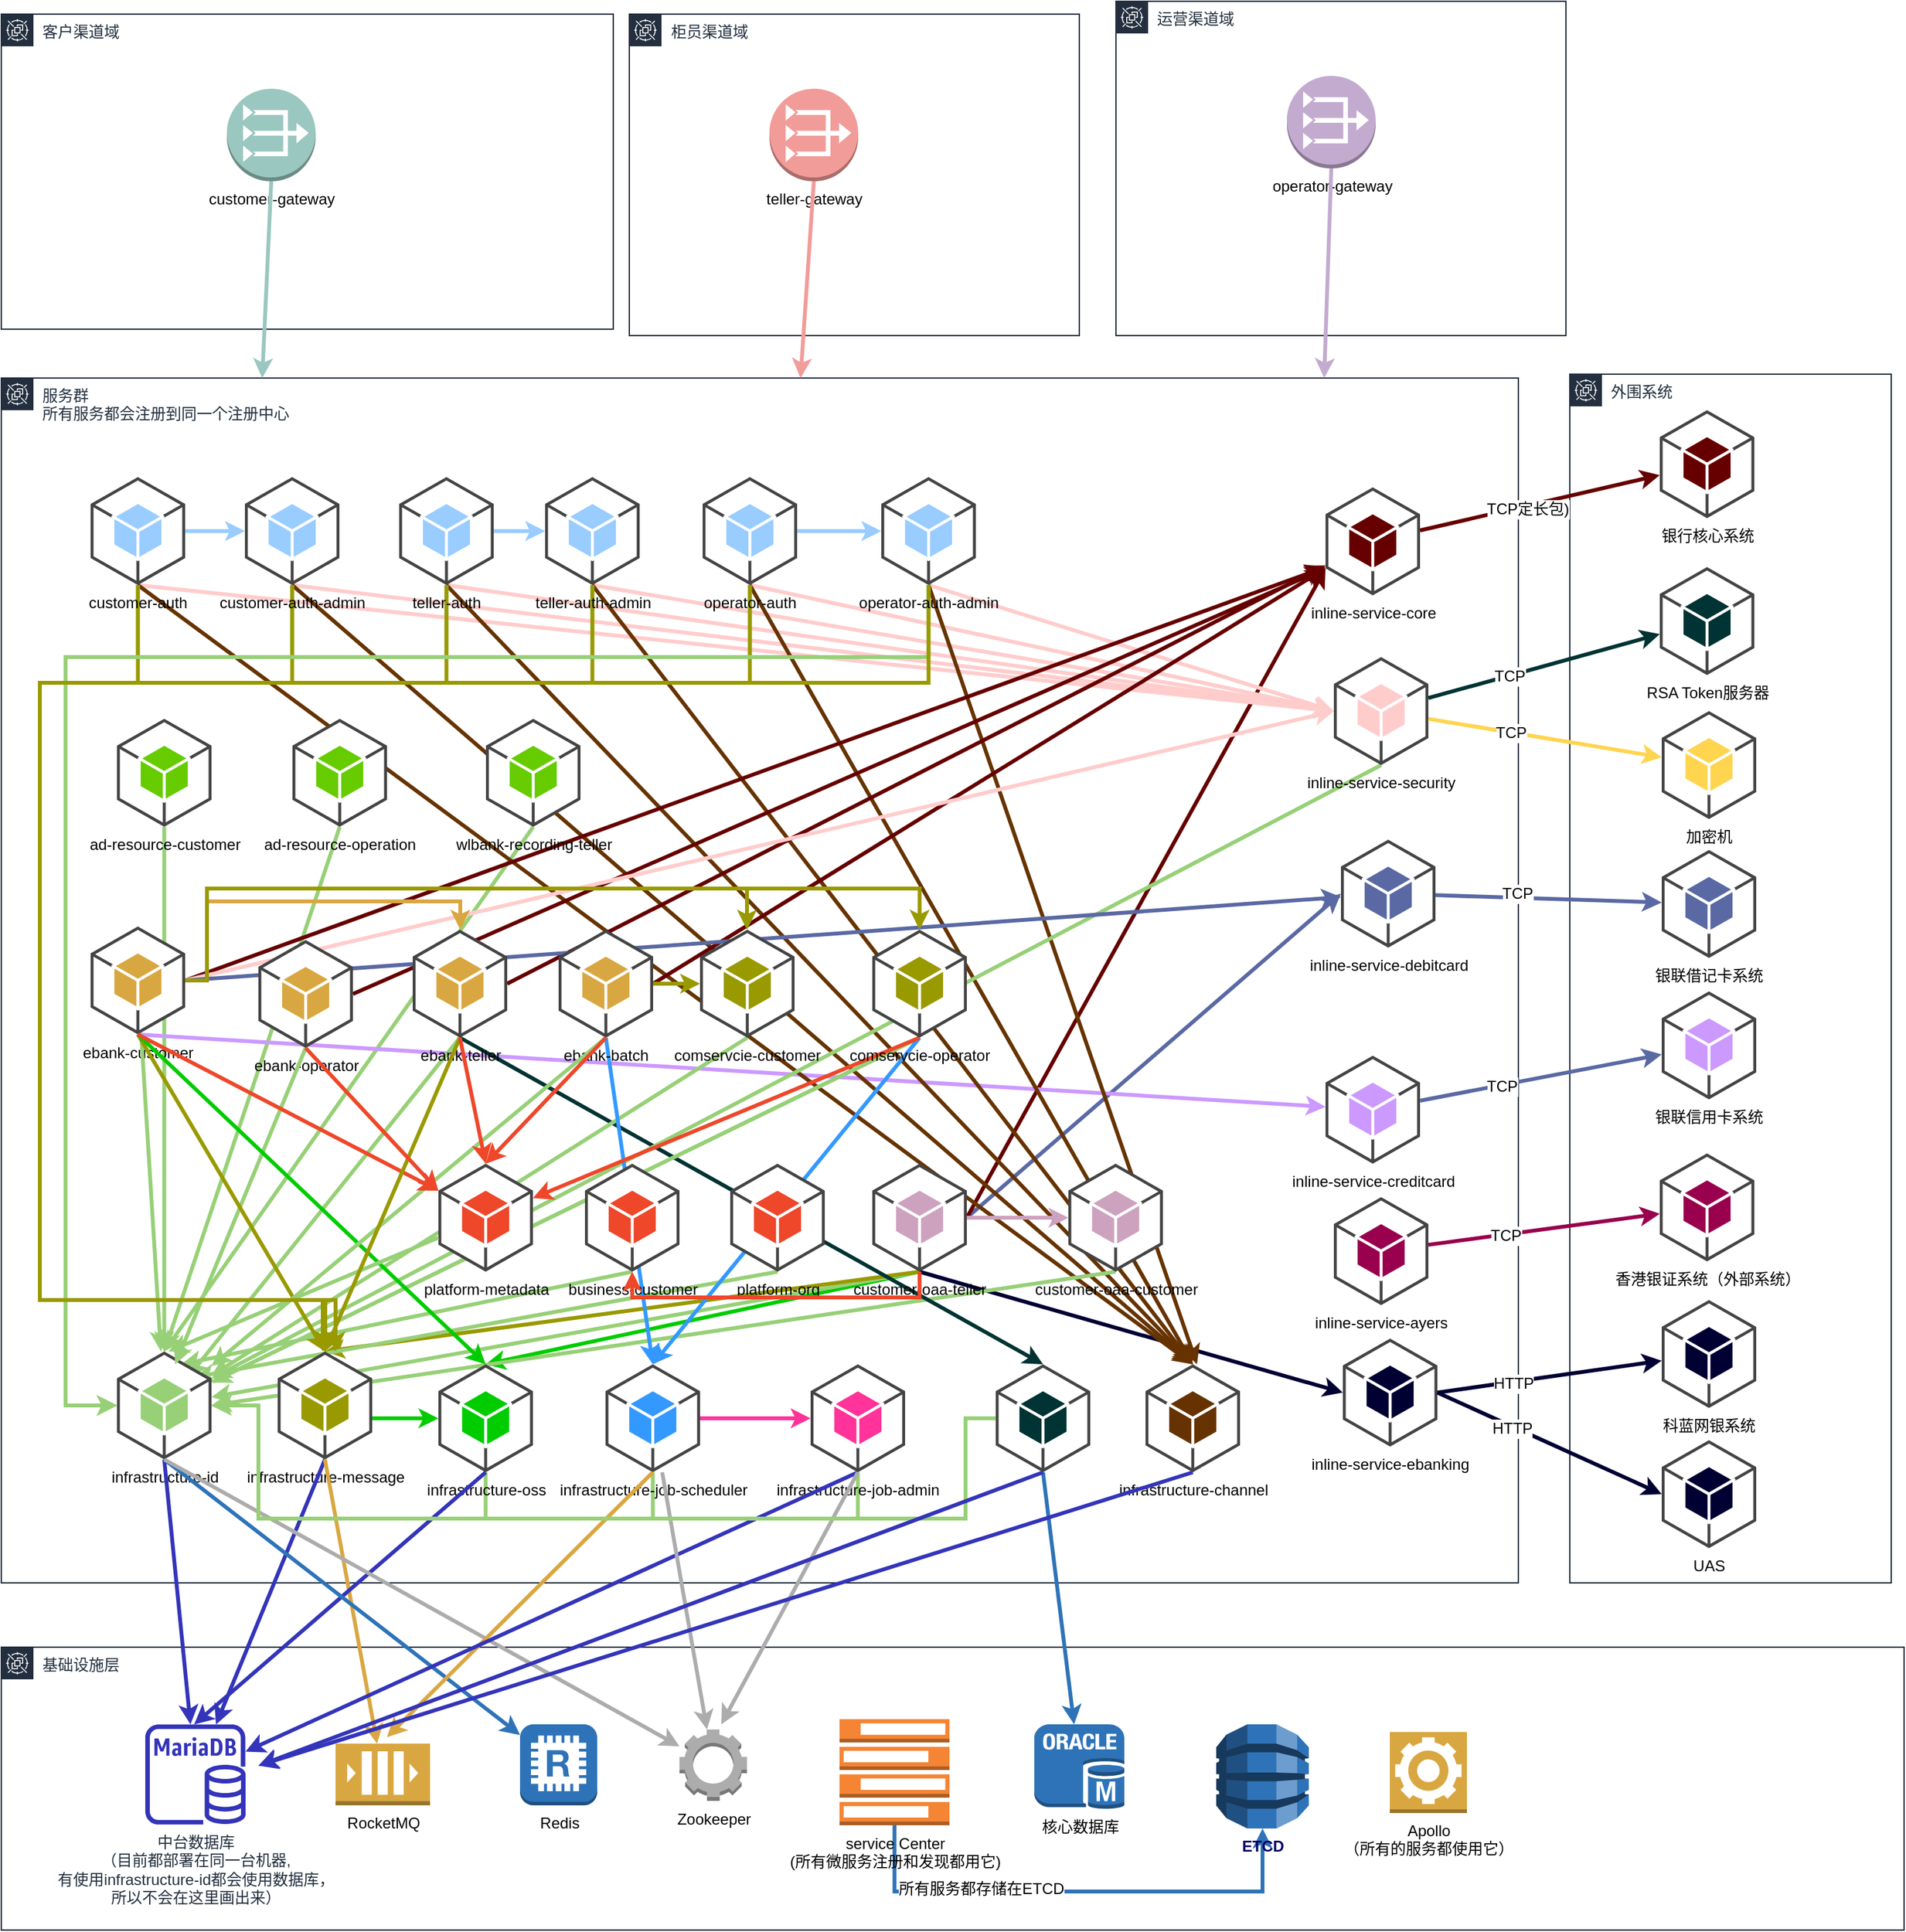 <mxfile pages="1" version="11.2.8" type="github"><diagram id="AqmJEECFZTf4np2th6qj" name="第 1 页"><mxGraphModel dx="1394" dy="809" grid="1" gridSize="10" guides="1" tooltips="1" connect="1" arrows="1" fold="1" page="1" pageScale="1" pageWidth="2339" pageHeight="3300" math="0" shadow="0"><root><mxCell id="0"/><mxCell id="1" parent="0"/><mxCell id="bj_fJv5KiG18jCNTUg45-2" value="&lt;div&gt;服务群&lt;/div&gt;&lt;div&gt;所有服务都会注册到同一个注册中心&lt;br&gt;&lt;/div&gt;" style="outlineConnect=0;gradientColor=none;html=1;whiteSpace=wrap;fontSize=12;fontStyle=0;shape=mxgraph.aws4.group;grIcon=mxgraph.aws4.group_spot_fleet;strokeColor=#232F3E;fillColor=none;verticalAlign=top;align=left;spacingLeft=30;fontColor=#232F3E;dashed=0;" parent="1" vertex="1"><mxGeometry x="100" y="413" width="1180" height="937" as="geometry"/></mxCell><mxCell id="1_YBlU7ADoqOjdBOIchS-85" value="" style="endArrow=classic;html=1;strokeColor=#00CC00;strokeWidth=3;exitX=0.5;exitY=1;exitDx=0;exitDy=0;exitPerimeter=0;entryX=0.5;entryY=0;entryDx=0;entryDy=0;entryPerimeter=0;" edge="1" parent="1" source="1_YBlU7ADoqOjdBOIchS-20" target="bj_fJv5KiG18jCNTUg45-9"><mxGeometry width="50" height="50" relative="1" as="geometry"><mxPoint x="740" y="1180" as="sourcePoint"/><mxPoint x="790" y="1130" as="targetPoint"/></mxGeometry></mxCell><mxCell id="1_YBlU7ADoqOjdBOIchS-41" value="" style="endArrow=classic;html=1;strokeColor=#97D077;strokeWidth=3;exitX=0.5;exitY=1;exitDx=0;exitDy=0;exitPerimeter=0;" edge="1" parent="1" source="1_YBlU7ADoqOjdBOIchS-20" target="bj_fJv5KiG18jCNTUg45-7"><mxGeometry width="50" height="50" relative="1" as="geometry"><mxPoint x="383.75" y="774" as="sourcePoint"/><mxPoint x="486.75" y="1034" as="targetPoint"/></mxGeometry></mxCell><mxCell id="1_YBlU7ADoqOjdBOIchS-127" value="" style="endArrow=classic;html=1;strokeColor=#999900;strokeWidth=3;fillColor=#3333FF;entryX=0.5;entryY=0;entryDx=0;entryDy=0;entryPerimeter=0;exitX=0.5;exitY=1;exitDx=0;exitDy=0;exitPerimeter=0;" edge="1" parent="1" source="1_YBlU7ADoqOjdBOIchS-20" target="bj_fJv5KiG18jCNTUg45-8"><mxGeometry width="50" height="50" relative="1" as="geometry"><mxPoint x="466.75" y="936" as="sourcePoint"/><mxPoint x="361.75" y="1180" as="targetPoint"/></mxGeometry></mxCell><mxCell id="1_YBlU7ADoqOjdBOIchS-129" value="" style="endArrow=classic;html=1;strokeColor=#5A69A4;strokeWidth=3;exitX=1;exitY=0.5;exitDx=0;exitDy=0;exitPerimeter=0;entryX=0;entryY=0.5;entryDx=0;entryDy=0;entryPerimeter=0;" edge="1" parent="1" source="1_YBlU7ADoqOjdBOIchS-20" target="bj_fJv5KiG18jCNTUg45-111"><mxGeometry width="50" height="50" relative="1" as="geometry"><mxPoint x="960" y="1030" as="sourcePoint"/><mxPoint x="1010" y="980" as="targetPoint"/></mxGeometry></mxCell><mxCell id="1_YBlU7ADoqOjdBOIchS-128" value="" style="endArrow=classic;html=1;strokeColor=#660000;strokeWidth=3;exitX=1;exitY=0.5;exitDx=0;exitDy=0;exitPerimeter=0;entryX=0;entryY=0.75;entryDx=0;entryDy=0;entryPerimeter=0;" edge="1" parent="1" source="1_YBlU7ADoqOjdBOIchS-20" target="bj_fJv5KiG18jCNTUg45-22"><mxGeometry width="50" height="50" relative="1" as="geometry"><mxPoint x="617" y="894" as="sourcePoint"/><mxPoint x="1140" y="571" as="targetPoint"/></mxGeometry></mxCell><mxCell id="1_YBlU7ADoqOjdBOIchS-125" value="" style="endArrow=classic;html=1;strokeColor=#97D077;strokeWidth=3;exitX=0.5;exitY=1;exitDx=0;exitDy=0;exitPerimeter=0;entryX=0.5;entryY=0;entryDx=0;entryDy=0;entryPerimeter=0;" edge="1" parent="1" source="1_YBlU7ADoqOjdBOIchS-67" target="bj_fJv5KiG18jCNTUg45-7"><mxGeometry width="50" height="50" relative="1" as="geometry"><mxPoint x="523.75" y="772" as="sourcePoint"/><mxPoint x="236.75" y="1180" as="targetPoint"/></mxGeometry></mxCell><mxCell id="1_YBlU7ADoqOjdBOIchS-126" value="" style="endArrow=classic;html=1;strokeColor=#97D077;strokeWidth=3;exitX=0.5;exitY=1;exitDx=0;exitDy=0;exitPerimeter=0;entryX=0.5;entryY=0;entryDx=0;entryDy=0;entryPerimeter=0;" edge="1" parent="1" source="1_YBlU7ADoqOjdBOIchS-69" target="bj_fJv5KiG18jCNTUg45-7"><mxGeometry width="50" height="50" relative="1" as="geometry"><mxPoint x="373.25" y="772" as="sourcePoint"/><mxPoint x="236.75" y="1180" as="targetPoint"/></mxGeometry></mxCell><mxCell id="1_YBlU7ADoqOjdBOIchS-124" value="" style="endArrow=classic;html=1;strokeColor=#97D077;strokeWidth=3;exitX=0.5;exitY=1;exitDx=0;exitDy=0;exitPerimeter=0;entryX=0.5;entryY=0;entryDx=0;entryDy=0;entryPerimeter=0;" edge="1" parent="1" source="1_YBlU7ADoqOjdBOIchS-122" target="bj_fJv5KiG18jCNTUg45-7"><mxGeometry width="50" height="50" relative="1" as="geometry"><mxPoint x="410" y="820" as="sourcePoint"/><mxPoint x="460" y="770" as="targetPoint"/></mxGeometry></mxCell><mxCell id="1_YBlU7ADoqOjdBOIchS-117" value="" style="endArrow=classic;html=1;strokeColor=#000033;strokeWidth=3;exitX=0.5;exitY=1;exitDx=0;exitDy=0;exitPerimeter=0;entryX=0;entryY=0.5;entryDx=0;entryDy=0;entryPerimeter=0;" edge="1" parent="1" source="1_YBlU7ADoqOjdBOIchS-20" target="1_YBlU7ADoqOjdBOIchS-12"><mxGeometry width="50" height="50" relative="1" as="geometry"><mxPoint x="860" y="1140" as="sourcePoint"/><mxPoint x="910" y="1090" as="targetPoint"/></mxGeometry></mxCell><mxCell id="1_YBlU7ADoqOjdBOIchS-116" value="" style="endArrow=classic;html=1;strokeColor=#CC99FF;strokeWidth=3;exitX=0.5;exitY=1;exitDx=0;exitDy=0;exitPerimeter=0;" edge="1" parent="1" source="bj_fJv5KiG18jCNTUg45-56" target="1_YBlU7ADoqOjdBOIchS-13"><mxGeometry width="50" height="50" relative="1" as="geometry"><mxPoint x="220" y="970" as="sourcePoint"/><mxPoint x="270" y="920" as="targetPoint"/></mxGeometry></mxCell><mxCell id="1_YBlU7ADoqOjdBOIchS-111" value="" style="endArrow=classic;html=1;strokeColor=#FFCCCC;strokeWidth=3;entryX=0;entryY=0.5;entryDx=0;entryDy=0;entryPerimeter=0;exitX=0.5;exitY=1;exitDx=0;exitDy=0;exitPerimeter=0;" edge="1" parent="1" source="1_YBlU7ADoqOjdBOIchS-52" target="bj_fJv5KiG18jCNTUg45-23"><mxGeometry width="50" height="50" relative="1" as="geometry"><mxPoint x="336.25" y="584" as="sourcePoint"/><mxPoint x="1142" y="662" as="targetPoint"/></mxGeometry></mxCell><mxCell id="1_YBlU7ADoqOjdBOIchS-110" value="" style="endArrow=classic;html=1;strokeColor=#FFCCCC;strokeWidth=3;exitX=0.5;exitY=1;exitDx=0;exitDy=0;exitPerimeter=0;entryX=0;entryY=0.5;entryDx=0;entryDy=0;entryPerimeter=0;" edge="1" parent="1" source="1_YBlU7ADoqOjdBOIchS-53" target="bj_fJv5KiG18jCNTUg45-23"><mxGeometry width="50" height="50" relative="1" as="geometry"><mxPoint x="370" y="660" as="sourcePoint"/><mxPoint x="420" y="610" as="targetPoint"/></mxGeometry></mxCell><mxCell id="1_YBlU7ADoqOjdBOIchS-112" value="" style="endArrow=classic;html=1;strokeColor=#FFCCCC;strokeWidth=3;exitX=0.5;exitY=1;exitDx=0;exitDy=0;exitPerimeter=0;entryX=0;entryY=0.5;entryDx=0;entryDy=0;entryPerimeter=0;" edge="1" parent="1" source="1_YBlU7ADoqOjdBOIchS-54" target="bj_fJv5KiG18jCNTUg45-23"><mxGeometry width="50" height="50" relative="1" as="geometry"><mxPoint x="336.25" y="584" as="sourcePoint"/><mxPoint x="1130" y="660" as="targetPoint"/></mxGeometry></mxCell><mxCell id="1_YBlU7ADoqOjdBOIchS-113" value="" style="endArrow=classic;html=1;strokeColor=#FFCCCC;strokeWidth=3;exitX=0.5;exitY=1;exitDx=0;exitDy=0;exitPerimeter=0;entryX=0;entryY=0.5;entryDx=0;entryDy=0;entryPerimeter=0;" edge="1" parent="1" source="1_YBlU7ADoqOjdBOIchS-55" target="bj_fJv5KiG18jCNTUg45-23"><mxGeometry width="50" height="50" relative="1" as="geometry"><mxPoint x="456.25" y="584" as="sourcePoint"/><mxPoint x="1140" y="670" as="targetPoint"/></mxGeometry></mxCell><mxCell id="1_YBlU7ADoqOjdBOIchS-114" value="" style="endArrow=classic;html=1;strokeColor=#FFCCCC;strokeWidth=3;exitX=0.5;exitY=1;exitDx=0;exitDy=0;exitPerimeter=0;entryX=0;entryY=0.5;entryDx=0;entryDy=0;entryPerimeter=0;" edge="1" parent="1" source="1_YBlU7ADoqOjdBOIchS-56" target="bj_fJv5KiG18jCNTUg45-23"><mxGeometry width="50" height="50" relative="1" as="geometry"><mxPoint x="569.75" y="584" as="sourcePoint"/><mxPoint x="1142" y="662" as="targetPoint"/></mxGeometry></mxCell><mxCell id="1_YBlU7ADoqOjdBOIchS-115" value="" style="endArrow=classic;html=1;strokeColor=#FFCCCC;strokeWidth=3;exitX=0.5;exitY=1;exitDx=0;exitDy=0;exitPerimeter=0;entryX=0;entryY=0.5;entryDx=0;entryDy=0;entryPerimeter=0;" edge="1" parent="1" source="1_YBlU7ADoqOjdBOIchS-59" target="bj_fJv5KiG18jCNTUg45-23"><mxGeometry width="50" height="50" relative="1" as="geometry"><mxPoint x="692.25" y="584" as="sourcePoint"/><mxPoint x="1142" y="662" as="targetPoint"/></mxGeometry></mxCell><mxCell id="1_YBlU7ADoqOjdBOIchS-105" value="" style="endArrow=classic;html=1;strokeColor=#663300;strokeWidth=3;exitX=0.5;exitY=1;exitDx=0;exitDy=0;exitPerimeter=0;" edge="1" parent="1" source="1_YBlU7ADoqOjdBOIchS-59"><mxGeometry width="50" height="50" relative="1" as="geometry"><mxPoint x="702.75" y="634" as="sourcePoint"/><mxPoint x="1030" y="1180" as="targetPoint"/></mxGeometry></mxCell><mxCell id="1_YBlU7ADoqOjdBOIchS-104" value="" style="endArrow=classic;html=1;strokeColor=#663300;strokeWidth=3;entryX=0.5;entryY=0;entryDx=0;entryDy=0;entryPerimeter=0;exitX=0.5;exitY=1;exitDx=0;exitDy=0;exitPerimeter=0;" edge="1" parent="1" source="1_YBlU7ADoqOjdBOIchS-56" target="bj_fJv5KiG18jCNTUg45-102"><mxGeometry width="50" height="50" relative="1" as="geometry"><mxPoint x="580.25" y="634" as="sourcePoint"/><mxPoint x="1036.75" y="1190" as="targetPoint"/></mxGeometry></mxCell><mxCell id="1_YBlU7ADoqOjdBOIchS-103" value="" style="endArrow=classic;html=1;strokeColor=#663300;strokeWidth=3;entryX=0.5;entryY=0;entryDx=0;entryDy=0;entryPerimeter=0;exitX=0.5;exitY=1;exitDx=0;exitDy=0;exitPerimeter=0;" edge="1" parent="1" source="1_YBlU7ADoqOjdBOIchS-55" target="bj_fJv5KiG18jCNTUg45-102"><mxGeometry width="50" height="50" relative="1" as="geometry"><mxPoint x="466.75" y="634" as="sourcePoint"/><mxPoint x="1036.75" y="1190" as="targetPoint"/></mxGeometry></mxCell><mxCell id="1_YBlU7ADoqOjdBOIchS-102" value="" style="endArrow=classic;html=1;strokeColor=#663300;strokeWidth=3;entryX=0.5;entryY=0;entryDx=0;entryDy=0;entryPerimeter=0;exitX=0.5;exitY=1;exitDx=0;exitDy=0;exitPerimeter=0;" edge="1" parent="1" source="1_YBlU7ADoqOjdBOIchS-54" target="bj_fJv5KiG18jCNTUg45-102"><mxGeometry width="50" height="50" relative="1" as="geometry"><mxPoint x="346.75" y="634" as="sourcePoint"/><mxPoint x="1036.75" y="1190" as="targetPoint"/></mxGeometry></mxCell><mxCell id="1_YBlU7ADoqOjdBOIchS-101" value="" style="endArrow=classic;html=1;strokeColor=#663300;strokeWidth=3;exitX=0.5;exitY=1;exitDx=0;exitDy=0;exitPerimeter=0;entryX=0.5;entryY=0;entryDx=0;entryDy=0;entryPerimeter=0;" edge="1" parent="1" source="1_YBlU7ADoqOjdBOIchS-53" target="bj_fJv5KiG18jCNTUg45-102"><mxGeometry width="50" height="50" relative="1" as="geometry"><mxPoint x="226.75" y="634" as="sourcePoint"/><mxPoint x="1036.75" y="1190" as="targetPoint"/></mxGeometry></mxCell><mxCell id="1_YBlU7ADoqOjdBOIchS-100" value="" style="endArrow=classic;html=1;strokeColor=#663300;strokeWidth=3;exitX=0.5;exitY=1;exitDx=0;exitDy=0;exitPerimeter=0;entryX=0.5;entryY=0;entryDx=0;entryDy=0;entryPerimeter=0;" edge="1" parent="1" source="1_YBlU7ADoqOjdBOIchS-52" target="bj_fJv5KiG18jCNTUg45-102"><mxGeometry width="50" height="50" relative="1" as="geometry"><mxPoint x="260" y="700" as="sourcePoint"/><mxPoint x="310" y="650" as="targetPoint"/></mxGeometry></mxCell><mxCell id="1_YBlU7ADoqOjdBOIchS-84" value="" style="endArrow=classic;html=1;strokeColor=#97D077;strokeWidth=3;exitX=0.5;exitY=1;exitDx=0;exitDy=0;exitPerimeter=0;entryX=1;entryY=0.5;entryDx=0;entryDy=0;entryPerimeter=0;" edge="1" parent="1" source="1_YBlU7ADoqOjdBOIchS-22" target="bj_fJv5KiG18jCNTUg45-7"><mxGeometry width="50" height="50" relative="1" as="geometry"><mxPoint x="841.75" y="1118" as="sourcePoint"/><mxPoint x="273.5" y="1215.683" as="targetPoint"/></mxGeometry></mxCell><mxCell id="1_YBlU7ADoqOjdBOIchS-66" value="" style="endArrow=classic;html=1;strokeColor=#660000;strokeWidth=3;exitX=1;exitY=0.5;exitDx=0;exitDy=0;exitPerimeter=0;" edge="1" parent="1" source="bj_fJv5KiG18jCNTUg45-56"><mxGeometry width="50" height="50" relative="1" as="geometry"><mxPoint x="263.5" y="894" as="sourcePoint"/><mxPoint x="1130" y="560" as="targetPoint"/></mxGeometry></mxCell><mxCell id="1_YBlU7ADoqOjdBOIchS-79" value="" style="endArrow=classic;html=1;strokeColor=#660000;strokeWidth=3;exitX=1;exitY=0.5;exitDx=0;exitDy=0;exitPerimeter=0;entryX=0;entryY=0.75;entryDx=0;entryDy=0;entryPerimeter=0;" edge="1" parent="1" source="bj_fJv5KiG18jCNTUg45-65" target="bj_fJv5KiG18jCNTUg45-22"><mxGeometry width="50" height="50" relative="1" as="geometry"><mxPoint x="503.5" y="894" as="sourcePoint"/><mxPoint x="1140" y="568.778" as="targetPoint"/></mxGeometry></mxCell><mxCell id="1_YBlU7ADoqOjdBOIchS-78" value="" style="endArrow=classic;html=1;strokeColor=#003333;strokeWidth=3;exitX=0.5;exitY=1;exitDx=0;exitDy=0;exitPerimeter=0;entryX=0.5;entryY=0;entryDx=0;entryDy=0;entryPerimeter=0;" edge="1" parent="1" source="bj_fJv5KiG18jCNTUg45-64" target="bj_fJv5KiG18jCNTUg45-96"><mxGeometry width="50" height="50" relative="1" as="geometry"><mxPoint x="466.75" y="936" as="sourcePoint"/><mxPoint x="486.75" y="1034" as="targetPoint"/></mxGeometry></mxCell><mxCell id="1_YBlU7ADoqOjdBOIchS-76" value="" style="endArrow=classic;html=1;strokeColor=#660000;strokeWidth=3;exitX=1;exitY=0.5;exitDx=0;exitDy=0;exitPerimeter=0;entryX=0;entryY=0.75;entryDx=0;entryDy=0;entryPerimeter=0;" edge="1" parent="1" source="bj_fJv5KiG18jCNTUg45-63" target="bj_fJv5KiG18jCNTUg45-22"><mxGeometry width="50" height="50" relative="1" as="geometry"><mxPoint x="263.5" y="880.962" as="sourcePoint"/><mxPoint x="1140" y="570" as="targetPoint"/></mxGeometry></mxCell><mxCell id="1_YBlU7ADoqOjdBOIchS-73" value="" style="endArrow=classic;html=1;strokeColor=#660000;strokeWidth=3;exitX=1;exitY=0.5;exitDx=0;exitDy=0;exitPerimeter=0;" edge="1" parent="1" source="bj_fJv5KiG18jCNTUg45-64" target="bj_fJv5KiG18jCNTUg45-22"><mxGeometry width="50" height="50" relative="1" as="geometry"><mxPoint x="263.5" y="880.157" as="sourcePoint"/><mxPoint x="1140" y="550" as="targetPoint"/></mxGeometry></mxCell><mxCell id="1_YBlU7ADoqOjdBOIchS-71" value="" style="endArrow=classic;html=1;strokeColor=#FFCCCC;strokeWidth=3;exitX=1;exitY=0.5;exitDx=0;exitDy=0;exitPerimeter=0;entryX=0;entryY=0.5;entryDx=0;entryDy=0;entryPerimeter=0;" edge="1" parent="1" source="bj_fJv5KiG18jCNTUg45-56" target="bj_fJv5KiG18jCNTUg45-23"><mxGeometry width="50" height="50" relative="1" as="geometry"><mxPoint x="263.5" y="894" as="sourcePoint"/><mxPoint x="1142" y="776.899" as="targetPoint"/></mxGeometry></mxCell><mxCell id="1_YBlU7ADoqOjdBOIchS-68" value="" style="endArrow=classic;html=1;strokeColor=#97D077;strokeWidth=3;entryX=1;entryY=0.25;entryDx=0;entryDy=0;entryPerimeter=0;exitX=0.5;exitY=1;exitDx=0;exitDy=0;exitPerimeter=0;" edge="1" parent="1" source="bj_fJv5KiG18jCNTUg45-23" target="bj_fJv5KiG18jCNTUg45-7"><mxGeometry width="50" height="50" relative="1" as="geometry"><mxPoint x="1132" y="673.847" as="sourcePoint"/><mxPoint x="263.5" y="1190.153" as="targetPoint"/></mxGeometry></mxCell><mxCell id="1_YBlU7ADoqOjdBOIchS-9" value="" style="endArrow=classic;html=1;strokeColor=#97D077;strokeWidth=3;fillColor=#3333FF;exitX=0.5;exitY=1;exitDx=0;exitDy=0;exitPerimeter=0;" edge="1" parent="1" source="bj_fJv5KiG18jCNTUg45-110"><mxGeometry width="50" height="50" relative="1" as="geometry"><mxPoint x="680.25" y="1118" as="sourcePoint"/><mxPoint x="250" y="1190" as="targetPoint"/></mxGeometry></mxCell><mxCell id="bj_fJv5KiG18jCNTUg45-97" value="" style="endArrow=classic;html=1;strokeColor=#97D077;strokeWidth=3;fillColor=#3333FF;exitX=0.5;exitY=1;exitDx=0;exitDy=0;exitPerimeter=0;" parent="1" source="bj_fJv5KiG18jCNTUg45-92" edge="1"><mxGeometry width="50" height="50" relative="1" as="geometry"><mxPoint x="513.5" y="1088.319" as="sourcePoint"/><mxPoint x="240" y="1180" as="targetPoint"/></mxGeometry></mxCell><mxCell id="1_YBlU7ADoqOjdBOIchS-48" value="" style="endArrow=classic;html=1;strokeColor=#5A69A4;strokeWidth=3;exitX=1;exitY=0.5;exitDx=0;exitDy=0;exitPerimeter=0;" edge="1" parent="1" source="bj_fJv5KiG18jCNTUg45-56" target="bj_fJv5KiG18jCNTUg45-111"><mxGeometry width="50" height="50" relative="1" as="geometry"><mxPoint x="230" y="890" as="sourcePoint"/><mxPoint x="280" y="840" as="targetPoint"/></mxGeometry></mxCell><mxCell id="1_YBlU7ADoqOjdBOIchS-45" value="" style="endArrow=classic;html=1;strokeColor=#97D077;strokeWidth=3;exitX=0.5;exitY=1;exitDx=0;exitDy=0;exitPerimeter=0;" edge="1" parent="1" source="1_YBlU7ADoqOjdBOIchS-2" target="bj_fJv5KiG18jCNTUg45-7"><mxGeometry width="50" height="50" relative="1" as="geometry"><mxPoint x="1000" y="760" as="sourcePoint"/><mxPoint x="1050" y="710" as="targetPoint"/></mxGeometry></mxCell><mxCell id="1_YBlU7ADoqOjdBOIchS-43" value="" style="endArrow=classic;html=1;strokeColor=#97D077;strokeWidth=3;exitX=0.5;exitY=1;exitDx=0;exitDy=0;exitPerimeter=0;" edge="1" parent="1" source="1_YBlU7ADoqOjdBOIchS-2" target="bj_fJv5KiG18jCNTUg45-7"><mxGeometry width="50" height="50" relative="1" as="geometry"><mxPoint x="810" y="1060" as="sourcePoint"/><mxPoint x="860" y="1010" as="targetPoint"/></mxGeometry></mxCell><mxCell id="1_YBlU7ADoqOjdBOIchS-42" value="" style="endArrow=classic;html=1;strokeColor=#97D077;strokeWidth=3;exitX=0.5;exitY=1;exitDx=0;exitDy=0;exitPerimeter=0;" edge="1" parent="1" source="1_YBlU7ADoqOjdBOIchS-1" target="bj_fJv5KiG18jCNTUg45-7"><mxGeometry width="50" height="50" relative="1" as="geometry"><mxPoint x="690" y="1030" as="sourcePoint"/><mxPoint x="740" y="980" as="targetPoint"/></mxGeometry></mxCell><mxCell id="1_YBlU7ADoqOjdBOIchS-3" value="" style="endArrow=classic;html=1;strokeWidth=3;strokeColor=#3399FF;exitX=0.5;exitY=1;exitDx=0;exitDy=0;exitPerimeter=0;entryX=0.5;entryY=0;entryDx=0;entryDy=0;entryPerimeter=0;" edge="1" parent="1" source="1_YBlU7ADoqOjdBOIchS-2" target="bj_fJv5KiG18jCNTUg45-10"><mxGeometry width="50" height="50" relative="1" as="geometry"><mxPoint x="670" y="980" as="sourcePoint"/><mxPoint x="650" y="1180" as="targetPoint"/></mxGeometry></mxCell><mxCell id="bj_fJv5KiG18jCNTUg45-85" value="" style="endArrow=classic;html=1;strokeColor=#3399FF;strokeWidth=3;fillColor=#3333FF;exitX=0.5;exitY=1;exitDx=0;exitDy=0;exitPerimeter=0;entryX=0.5;entryY=0;entryDx=0;entryDy=0;entryPerimeter=0;" parent="1" source="bj_fJv5KiG18jCNTUg45-65" target="bj_fJv5KiG18jCNTUg45-10" edge="1"><mxGeometry width="50" height="50" relative="1" as="geometry"><mxPoint x="690" y="1080" as="sourcePoint"/><mxPoint x="700.805" y="1420" as="targetPoint"/></mxGeometry></mxCell><mxCell id="bj_fJv5KiG18jCNTUg45-79" value="运营渠道域" style="outlineConnect=0;gradientColor=none;html=1;whiteSpace=wrap;fontSize=12;fontStyle=0;shape=mxgraph.aws4.group;grIcon=mxgraph.aws4.group_spot_fleet;strokeColor=#232F3E;fillColor=none;verticalAlign=top;align=left;spacingLeft=30;fontColor=#232F3E;dashed=0;" parent="1" vertex="1"><mxGeometry x="967" y="120" width="350" height="260" as="geometry"/></mxCell><mxCell id="bj_fJv5KiG18jCNTUg45-78" value="柜员渠道域" style="outlineConnect=0;gradientColor=none;html=1;whiteSpace=wrap;fontSize=12;fontStyle=0;shape=mxgraph.aws4.group;grIcon=mxgraph.aws4.group_spot_fleet;strokeColor=#232F3E;fillColor=none;verticalAlign=top;align=left;spacingLeft=30;fontColor=#232F3E;dashed=0;" parent="1" vertex="1"><mxGeometry x="588.5" y="130" width="350" height="250" as="geometry"/></mxCell><mxCell id="bj_fJv5KiG18jCNTUg45-76" value="客户渠道域" style="outlineConnect=0;gradientColor=none;html=1;whiteSpace=wrap;fontSize=12;fontStyle=0;shape=mxgraph.aws4.group;grIcon=mxgraph.aws4.group_spot_fleet;strokeColor=#232F3E;fillColor=none;verticalAlign=top;align=left;spacingLeft=30;fontColor=#232F3E;dashed=0;" parent="1" vertex="1"><mxGeometry x="100" y="130" width="476" height="245" as="geometry"/></mxCell><mxCell id="bj_fJv5KiG18jCNTUg45-73" value="" style="endArrow=classic;html=1;strokeColor=#97D077;strokeWidth=3;fillColor=#3333FF;exitX=0.5;exitY=1;exitDx=0;exitDy=0;exitPerimeter=0;" parent="1" source="bj_fJv5KiG18jCNTUg45-64" edge="1"><mxGeometry width="50" height="50" relative="1" as="geometry"><mxPoint x="238.219" y="988" as="sourcePoint"/><mxPoint x="245.281" y="1190" as="targetPoint"/></mxGeometry></mxCell><mxCell id="bj_fJv5KiG18jCNTUg45-4" value="基础设施层" style="outlineConnect=0;gradientColor=none;html=1;whiteSpace=wrap;fontSize=12;fontStyle=0;shape=mxgraph.aws4.group;grIcon=mxgraph.aws4.group_spot_fleet;strokeColor=#232F3E;fillColor=none;verticalAlign=top;align=left;spacingLeft=30;fontColor=#232F3E;dashed=0;" parent="1" vertex="1"><mxGeometry x="100" y="1400" width="1480" height="220" as="geometry"/></mxCell><mxCell id="bj_fJv5KiG18jCNTUg45-6" value="&lt;div&gt;中台数据库&lt;/div&gt;&lt;div&gt;（目前都部署在同一台机器,&lt;/div&gt;&lt;div&gt;有使用infrastructure-id都会使用数据库，&lt;/div&gt;&lt;div&gt;所以不会在这里画出来）&lt;br&gt;&lt;/div&gt;" style="outlineConnect=0;fontColor=#232F3E;gradientColor=none;fillColor=#3334B9;strokeColor=none;dashed=0;verticalLabelPosition=bottom;verticalAlign=top;align=center;html=1;fontSize=12;fontStyle=0;aspect=fixed;pointerEvents=1;shape=mxgraph.aws4.rds_mariadb_instance;" parent="1" vertex="1"><mxGeometry x="212" y="1460" width="78" height="78" as="geometry"/></mxCell><mxCell id="bj_fJv5KiG18jCNTUg45-7" value="infrastructure-id" style="outlineConnect=0;dashed=0;verticalLabelPosition=bottom;verticalAlign=top;align=center;html=1;shape=mxgraph.aws3.android;fillColor=#97D077;gradientColor=none;strokeColor=#CCE5FF;" parent="1" vertex="1"><mxGeometry x="190" y="1170" width="73.5" height="84" as="geometry"/></mxCell><mxCell id="bj_fJv5KiG18jCNTUg45-87" style="edgeStyle=orthogonalEdgeStyle;rounded=0;orthogonalLoop=1;jettySize=auto;html=1;entryX=0;entryY=0.5;entryDx=0;entryDy=0;entryPerimeter=0;strokeColor=#00CC00;strokeWidth=3;fillColor=#3333FF;" parent="1" source="bj_fJv5KiG18jCNTUg45-8" target="bj_fJv5KiG18jCNTUg45-9" edge="1"><mxGeometry relative="1" as="geometry"><Array as="points"><mxPoint x="400" y="1222"/><mxPoint x="400" y="1222"/></Array></mxGeometry></mxCell><mxCell id="bj_fJv5KiG18jCNTUg45-8" value="infrastructure-message" style="outlineConnect=0;dashed=0;verticalLabelPosition=bottom;verticalAlign=top;align=center;html=1;shape=mxgraph.aws3.android;fillColor=#999900;gradientColor=none;strokeColor=#CCE5FF;" parent="1" vertex="1"><mxGeometry x="315" y="1170" width="73.5" height="84" as="geometry"/></mxCell><mxCell id="bj_fJv5KiG18jCNTUg45-88" style="edgeStyle=orthogonalEdgeStyle;rounded=0;orthogonalLoop=1;jettySize=auto;html=1;strokeColor=#97D077;strokeWidth=3;fillColor=#3333FF;" parent="1" source="bj_fJv5KiG18jCNTUg45-9" target="bj_fJv5KiG18jCNTUg45-7" edge="1"><mxGeometry relative="1" as="geometry"><Array as="points"><mxPoint x="477" y="1300"/><mxPoint x="300" y="1300"/><mxPoint x="300" y="1212"/></Array></mxGeometry></mxCell><mxCell id="bj_fJv5KiG18jCNTUg45-9" value="infrastructure-oss" style="outlineConnect=0;dashed=0;verticalLabelPosition=bottom;verticalAlign=top;align=center;html=1;shape=mxgraph.aws3.android;fillColor=#00CC00;gradientColor=none;strokeColor=#CCE5FF;" parent="1" vertex="1"><mxGeometry x="440" y="1180" width="73.5" height="84" as="geometry"/></mxCell><mxCell id="bj_fJv5KiG18jCNTUg45-93" style="edgeStyle=orthogonalEdgeStyle;rounded=0;orthogonalLoop=1;jettySize=auto;html=1;strokeColor=#97D077;strokeWidth=3;fillColor=#3333FF;exitX=0.5;exitY=1;exitDx=0;exitDy=0;exitPerimeter=0;" parent="1" source="bj_fJv5KiG18jCNTUg45-10" target="bj_fJv5KiG18jCNTUg45-7" edge="1"><mxGeometry relative="1" as="geometry"><Array as="points"><mxPoint x="607" y="1300"/><mxPoint x="300" y="1300"/><mxPoint x="300" y="1212"/></Array></mxGeometry></mxCell><mxCell id="bj_fJv5KiG18jCNTUg45-95" style="edgeStyle=orthogonalEdgeStyle;rounded=0;orthogonalLoop=1;jettySize=auto;html=1;strokeColor=#FF3399;strokeWidth=3;fillColor=#3333FF;" parent="1" source="bj_fJv5KiG18jCNTUg45-10" target="bj_fJv5KiG18jCNTUg45-12" edge="1"><mxGeometry relative="1" as="geometry"/></mxCell><mxCell id="bj_fJv5KiG18jCNTUg45-10" value="infrastructure-job-scheduler" style="outlineConnect=0;dashed=0;verticalLabelPosition=bottom;verticalAlign=top;align=center;html=1;shape=mxgraph.aws3.android;fillColor=#3399FF;gradientColor=none;strokeColor=#CCE5FF;" parent="1" vertex="1"><mxGeometry x="570" y="1180" width="73.5" height="84" as="geometry"/></mxCell><mxCell id="bj_fJv5KiG18jCNTUg45-94" style="edgeStyle=orthogonalEdgeStyle;rounded=0;orthogonalLoop=1;jettySize=auto;html=1;strokeColor=#97D077;strokeWidth=3;fillColor=#3333FF;" parent="1" source="bj_fJv5KiG18jCNTUg45-12" target="bj_fJv5KiG18jCNTUg45-7" edge="1"><mxGeometry relative="1" as="geometry"><Array as="points"><mxPoint x="766" y="1300"/><mxPoint x="300" y="1300"/><mxPoint x="300" y="1212"/></Array></mxGeometry></mxCell><mxCell id="bj_fJv5KiG18jCNTUg45-12" value="infrastructure-job-admin" style="outlineConnect=0;dashed=0;verticalLabelPosition=bottom;verticalAlign=top;align=center;html=1;shape=mxgraph.aws3.android;fillColor=#FF3399;gradientColor=none;strokeColor=#CCE5FF;" parent="1" vertex="1"><mxGeometry x="729.5" y="1180" width="73.5" height="84" as="geometry"/></mxCell><mxCell id="bj_fJv5KiG18jCNTUg45-13" value="&lt;div&gt;customer-gateway&lt;/div&gt;" style="outlineConnect=0;dashed=0;verticalLabelPosition=bottom;verticalAlign=top;align=center;html=1;shape=mxgraph.aws3.vpc_nat_gateway;fillColor=#9AC7BF;gradientColor=none;strokeColor=#CCE5FF;" parent="1" vertex="1"><mxGeometry x="275.5" y="188" width="69" height="72" as="geometry"/></mxCell><mxCell id="bj_fJv5KiG18jCNTUg45-15" value="&lt;div&gt;teller-gateway&lt;/div&gt;" style="outlineConnect=0;dashed=0;verticalLabelPosition=bottom;verticalAlign=top;align=center;html=1;shape=mxgraph.aws3.vpc_nat_gateway;fillColor=#F19C99;gradientColor=none;strokeColor=#CCE5FF;" parent="1" vertex="1"><mxGeometry x="697.5" y="188" width="69" height="72" as="geometry"/></mxCell><mxCell id="bj_fJv5KiG18jCNTUg45-16" value="&lt;div&gt;operator-gateway&lt;/div&gt;" style="outlineConnect=0;dashed=0;verticalLabelPosition=bottom;verticalAlign=top;align=center;html=1;shape=mxgraph.aws3.vpc_nat_gateway;fillColor=#C3ABD0;gradientColor=none;strokeColor=#CCE5FF;" parent="1" vertex="1"><mxGeometry x="1100" y="178" width="69" height="72" as="geometry"/></mxCell><mxCell id="bj_fJv5KiG18jCNTUg45-22" value="inline-service-core" style="outlineConnect=0;dashed=0;verticalLabelPosition=bottom;verticalAlign=top;align=center;html=1;shape=mxgraph.aws3.android;fillColor=#660000;gradientColor=none;strokeColor=#CCE5FF;" parent="1" vertex="1"><mxGeometry x="1130" y="498" width="73.5" height="84" as="geometry"/></mxCell><mxCell id="bj_fJv5KiG18jCNTUg45-23" value="inline-service-security" style="outlineConnect=0;dashed=0;verticalLabelPosition=bottom;verticalAlign=top;align=center;html=1;shape=mxgraph.aws3.android;fillColor=#FFCCCC;gradientColor=none;strokeColor=#CCE5FF;" parent="1" vertex="1"><mxGeometry x="1136.5" y="630" width="73.5" height="84" as="geometry"/></mxCell><mxCell id="bj_fJv5KiG18jCNTUg45-24" value="外围系统" style="outlineConnect=0;gradientColor=none;html=1;whiteSpace=wrap;fontSize=12;fontStyle=0;shape=mxgraph.aws4.group;grIcon=mxgraph.aws4.group_spot_fleet;strokeColor=#232F3E;fillColor=none;verticalAlign=top;align=left;spacingLeft=30;fontColor=#232F3E;dashed=0;" parent="1" vertex="1"><mxGeometry x="1320" y="410" width="250" height="940" as="geometry"/></mxCell><mxCell id="bj_fJv5KiG18jCNTUg45-25" value="银行核心系统" style="outlineConnect=0;dashed=0;verticalLabelPosition=bottom;verticalAlign=top;align=center;html=1;shape=mxgraph.aws3.android;fillColor=#660000;gradientColor=none;strokeColor=#CCE5FF;" parent="1" vertex="1"><mxGeometry x="1390" y="438" width="73.5" height="84" as="geometry"/></mxCell><mxCell id="bj_fJv5KiG18jCNTUg45-29" value="加密机" style="outlineConnect=0;dashed=0;verticalLabelPosition=bottom;verticalAlign=top;align=center;html=1;shape=mxgraph.aws3.android;fillColor=#FFD44F;gradientColor=none;strokeColor=#CCE5FF;" parent="1" vertex="1"><mxGeometry x="1391.5" y="672" width="73.5" height="84" as="geometry"/></mxCell><mxCell id="bj_fJv5KiG18jCNTUg45-31" value="RocketMQ" style="outlineConnect=0;dashed=0;verticalLabelPosition=bottom;verticalAlign=top;align=center;html=1;shape=mxgraph.aws3.queue;fillColor=#D9A741;gradientColor=none;strokeColor=#CCE5FF;" parent="1" vertex="1"><mxGeometry x="360" y="1475" width="73.5" height="48" as="geometry"/></mxCell><mxCell id="bj_fJv5KiG18jCNTUg45-42" value="" style="endArrow=classic;html=1;exitX=0.5;exitY=1;exitDx=0;exitDy=0;exitPerimeter=0;strokeWidth=3;fillColor=#0050ef;strokeColor=#3334B9;" parent="1" source="bj_fJv5KiG18jCNTUg45-8" target="bj_fJv5KiG18jCNTUg45-6" edge="1"><mxGeometry width="50" height="50" relative="1" as="geometry"><mxPoint x="130" y="1740" as="sourcePoint"/><mxPoint x="180" y="1820" as="targetPoint"/></mxGeometry></mxCell><mxCell id="bj_fJv5KiG18jCNTUg45-43" value="" style="endArrow=classic;html=1;exitX=0.5;exitY=1;exitDx=0;exitDy=0;exitPerimeter=0;strokeWidth=3;fillColor=#f0a30a;strokeColor=#D9A741;" parent="1" source="bj_fJv5KiG18jCNTUg45-8" target="bj_fJv5KiG18jCNTUg45-31" edge="1"><mxGeometry width="50" height="50" relative="1" as="geometry"><mxPoint x="274.5" y="1280" as="sourcePoint"/><mxPoint x="344.5" y="1350" as="targetPoint"/></mxGeometry></mxCell><mxCell id="bj_fJv5KiG18jCNTUg45-45" value="" style="endArrow=classic;html=1;exitX=0.5;exitY=1;exitDx=0;exitDy=0;exitPerimeter=0;fillColor=#0050ef;strokeColor=#3334B9;strokeWidth=3;" parent="1" source="bj_fJv5KiG18jCNTUg45-7" target="bj_fJv5KiG18jCNTUg45-6" edge="1"><mxGeometry width="50" height="50" relative="1" as="geometry"><mxPoint x="210" y="1310" as="sourcePoint"/><mxPoint x="260" y="1260" as="targetPoint"/></mxGeometry></mxCell><mxCell id="bj_fJv5KiG18jCNTUg45-46" value="" style="endArrow=classic;html=1;exitX=0.5;exitY=1;exitDx=0;exitDy=0;exitPerimeter=0;entryX=0.487;entryY=0;entryDx=0;entryDy=0;entryPerimeter=0;fillColor=#0050ef;strokeColor=#3334B9;strokeWidth=3;" parent="1" source="bj_fJv5KiG18jCNTUg45-9" target="bj_fJv5KiG18jCNTUg45-6" edge="1"><mxGeometry width="50" height="50" relative="1" as="geometry"><mxPoint x="130" y="1690" as="sourcePoint"/><mxPoint x="180" y="1640" as="targetPoint"/></mxGeometry></mxCell><mxCell id="bj_fJv5KiG18jCNTUg45-49" value="Redis" style="outlineConnect=0;dashed=0;verticalLabelPosition=bottom;verticalAlign=top;align=center;html=1;shape=mxgraph.aws3.redis;fillColor=#2E73B8;gradientColor=none;strokeColor=#CCE5FF;" parent="1" vertex="1"><mxGeometry x="503.5" y="1460" width="60" height="63" as="geometry"/></mxCell><mxCell id="bj_fJv5KiG18jCNTUg45-50" value="Zookeeper" style="outlineConnect=0;dashed=0;verticalLabelPosition=bottom;verticalAlign=top;align=center;html=1;shape=mxgraph.aws3.human_intelligence_tasks_hit;fillColor=#ACACAC;gradientColor=none;strokeColor=#CCE5FF;" parent="1" vertex="1"><mxGeometry x="627.5" y="1464" width="52.5" height="55.5" as="geometry"/></mxCell><mxCell id="bj_fJv5KiG18jCNTUg45-51" value="银联借记卡系统" style="outlineConnect=0;dashed=0;verticalLabelPosition=bottom;verticalAlign=top;align=center;html=1;shape=mxgraph.aws3.android;fillColor=#5A69A4;gradientColor=none;strokeColor=#CCE5FF;" parent="1" vertex="1"><mxGeometry x="1391.5" y="780" width="73.5" height="84" as="geometry"/></mxCell><mxCell id="bj_fJv5KiG18jCNTUg45-52" value="" style="endArrow=classic;html=1;strokeWidth=3;fillColor=#3333FF;exitX=0.5;exitY=1;exitDx=0;exitDy=0;exitPerimeter=0;strokeColor=#2E73B8;" parent="1" source="bj_fJv5KiG18jCNTUg45-7" target="bj_fJv5KiG18jCNTUg45-49" edge="1"><mxGeometry width="50" height="50" relative="1" as="geometry"><mxPoint x="360" y="1310" as="sourcePoint"/><mxPoint x="420" y="1360" as="targetPoint"/></mxGeometry></mxCell><mxCell id="bj_fJv5KiG18jCNTUg45-54" value="" style="endArrow=classic;html=1;strokeColor=#ACACAC;strokeWidth=3;fillColor=#3333FF;exitX=0.5;exitY=1;exitDx=0;exitDy=0;exitPerimeter=0;" parent="1" source="bj_fJv5KiG18jCNTUg45-7" target="bj_fJv5KiG18jCNTUg45-50" edge="1"><mxGeometry width="50" height="50" relative="1" as="geometry"><mxPoint x="230" y="1280" as="sourcePoint"/><mxPoint x="280" y="1230" as="targetPoint"/></mxGeometry></mxCell><mxCell id="1_YBlU7ADoqOjdBOIchS-47" style="edgeStyle=orthogonalEdgeStyle;rounded=0;orthogonalLoop=1;jettySize=auto;html=1;strokeColor=#D9A741;strokeWidth=3;exitX=1;exitY=0.5;exitDx=0;exitDy=0;exitPerimeter=0;" edge="1" parent="1" source="bj_fJv5KiG18jCNTUg45-56" target="bj_fJv5KiG18jCNTUg45-64"><mxGeometry relative="1" as="geometry"><Array as="points"><mxPoint x="260" y="882"/><mxPoint x="260" y="820"/><mxPoint x="457" y="820"/></Array></mxGeometry></mxCell><mxCell id="1_YBlU7ADoqOjdBOIchS-49" style="edgeStyle=orthogonalEdgeStyle;rounded=0;orthogonalLoop=1;jettySize=auto;html=1;entryX=0.5;entryY=0;entryDx=0;entryDy=0;entryPerimeter=0;strokeColor=#999900;strokeWidth=3;" edge="1" parent="1" source="bj_fJv5KiG18jCNTUg45-56" target="1_YBlU7ADoqOjdBOIchS-2"><mxGeometry relative="1" as="geometry"><Array as="points"><mxPoint x="260" y="882"/><mxPoint x="260" y="810"/><mxPoint x="814" y="810"/></Array></mxGeometry></mxCell><mxCell id="1_YBlU7ADoqOjdBOIchS-50" style="edgeStyle=orthogonalEdgeStyle;rounded=0;orthogonalLoop=1;jettySize=auto;html=1;strokeColor=#999900;strokeWidth=3;" edge="1" parent="1" source="bj_fJv5KiG18jCNTUg45-56" target="1_YBlU7ADoqOjdBOIchS-1"><mxGeometry relative="1" as="geometry"><Array as="points"><mxPoint x="260" y="882"/><mxPoint x="260" y="810"/><mxPoint x="680" y="810"/></Array></mxGeometry></mxCell><mxCell id="bj_fJv5KiG18jCNTUg45-56" value="ebank-customer" style="outlineConnect=0;dashed=0;verticalLabelPosition=bottom;verticalAlign=top;align=center;html=1;shape=mxgraph.aws3.android;fillColor=#D9A741;strokeColor=#d79b00;" parent="1" vertex="1"><mxGeometry x="169.5" y="839.5" width="73.5" height="84" as="geometry"/></mxCell><mxCell id="bj_fJv5KiG18jCNTUg45-104" style="edgeStyle=orthogonalEdgeStyle;rounded=0;orthogonalLoop=1;jettySize=auto;html=1;strokeColor=#2E73B8;strokeWidth=3;fillColor=#3333FF;" parent="1" source="bj_fJv5KiG18jCNTUg45-58" target="bj_fJv5KiG18jCNTUg45-103" edge="1"><mxGeometry relative="1" as="geometry"><Array as="points"><mxPoint x="795" y="1590"/><mxPoint x="1081" y="1590"/></Array></mxGeometry></mxCell><mxCell id="bj_fJv5KiG18jCNTUg45-109" value="所有服务都存储在ETCD" style="text;html=1;resizable=0;points=[];align=center;verticalAlign=middle;labelBackgroundColor=#ffffff;" parent="bj_fJv5KiG18jCNTUg45-104" vertex="1" connectable="0"><mxGeometry x="-0.387" y="2" relative="1" as="geometry"><mxPoint as="offset"/></mxGeometry></mxCell><mxCell id="bj_fJv5KiG18jCNTUg45-58" value="&lt;div&gt;service Center&lt;/div&gt;&lt;div&gt;(所有微服务注册和发现都用它)&lt;br&gt;&lt;/div&gt;" style="outlineConnect=0;dashed=0;verticalLabelPosition=bottom;verticalAlign=top;align=center;html=1;shape=mxgraph.aws3.forums;fillColor=#F58534;gradientColor=none;strokeColor=#CCE5FF;" parent="1" vertex="1"><mxGeometry x="752" y="1456" width="85.5" height="82.5" as="geometry"/></mxCell><mxCell id="bj_fJv5KiG18jCNTUg45-59" value="" style="endArrow=classic;html=1;strokeWidth=3;fillColor=#f0a30a;strokeColor=#D9A741;exitX=0.5;exitY=1;exitDx=0;exitDy=0;exitPerimeter=0;" parent="1" source="bj_fJv5KiG18jCNTUg45-10" edge="1"><mxGeometry width="50" height="50" relative="1" as="geometry"><mxPoint x="361.75" y="1264" as="sourcePoint"/><mxPoint x="400" y="1470" as="targetPoint"/></mxGeometry></mxCell><mxCell id="bj_fJv5KiG18jCNTUg45-60" value="" style="endArrow=classic;html=1;exitX=0.5;exitY=1;exitDx=0;exitDy=0;exitPerimeter=0;fillColor=#0050ef;strokeColor=#3334B9;strokeWidth=3;" parent="1" source="bj_fJv5KiG18jCNTUg45-12" target="bj_fJv5KiG18jCNTUg45-6" edge="1"><mxGeometry width="50" height="50" relative="1" as="geometry"><mxPoint x="486.75" y="1274" as="sourcePoint"/><mxPoint x="259.986" y="1470" as="targetPoint"/></mxGeometry></mxCell><mxCell id="bj_fJv5KiG18jCNTUg45-61" value="" style="endArrow=classic;html=1;strokeColor=#ACACAC;strokeWidth=3;fillColor=#3333FF;fontStyle=1" parent="1" source="bj_fJv5KiG18jCNTUg45-10" target="bj_fJv5KiG18jCNTUg45-50" edge="1"><mxGeometry width="50" height="50" relative="1" as="geometry"><mxPoint x="236.75" y="1264" as="sourcePoint"/><mxPoint x="637.5" y="1487.134" as="targetPoint"/></mxGeometry></mxCell><mxCell id="bj_fJv5KiG18jCNTUg45-62" value="" style="endArrow=classic;html=1;strokeColor=#ACACAC;strokeWidth=3;fillColor=#3333FF;fontStyle=1;exitX=0.5;exitY=1;exitDx=0;exitDy=0;exitPerimeter=0;" parent="1" source="bj_fJv5KiG18jCNTUg45-12" edge="1"><mxGeometry width="50" height="50" relative="1" as="geometry"><mxPoint x="613.205" y="1274" as="sourcePoint"/><mxPoint x="660" y="1460" as="targetPoint"/></mxGeometry></mxCell><mxCell id="bj_fJv5KiG18jCNTUg45-63" value="ebank-operator" style="outlineConnect=0;dashed=0;verticalLabelPosition=bottom;verticalAlign=top;align=center;html=1;shape=mxgraph.aws3.android;fillColor=#D9A741;strokeColor=#d79b00;" parent="1" vertex="1"><mxGeometry x="300" y="850" width="73.5" height="84" as="geometry"/></mxCell><mxCell id="bj_fJv5KiG18jCNTUg45-64" value="ebank-teller" style="outlineConnect=0;dashed=0;verticalLabelPosition=bottom;verticalAlign=top;align=center;html=1;shape=mxgraph.aws3.android;fillColor=#D9A741;strokeColor=#d79b00;" parent="1" vertex="1"><mxGeometry x="420" y="842" width="73.5" height="84" as="geometry"/></mxCell><mxCell id="1_YBlU7ADoqOjdBOIchS-77" style="edgeStyle=orthogonalEdgeStyle;rounded=0;orthogonalLoop=1;jettySize=auto;html=1;strokeColor=#999900;strokeWidth=3;" edge="1" parent="1" source="bj_fJv5KiG18jCNTUg45-65" target="1_YBlU7ADoqOjdBOIchS-1"><mxGeometry relative="1" as="geometry"/></mxCell><mxCell id="bj_fJv5KiG18jCNTUg45-65" value="ebank-batch" style="outlineConnect=0;dashed=0;verticalLabelPosition=bottom;verticalAlign=top;align=center;html=1;shape=mxgraph.aws3.android;fillColor=#D9A741;strokeColor=#d79b00;" parent="1" vertex="1"><mxGeometry x="533.5" y="842" width="73.5" height="84" as="geometry"/></mxCell><mxCell id="bj_fJv5KiG18jCNTUg45-70" value="" style="endArrow=classic;html=1;strokeColor=#97D077;strokeWidth=3;fillColor=#3333FF;" parent="1" source="bj_fJv5KiG18jCNTUg45-56" target="bj_fJv5KiG18jCNTUg45-7" edge="1"><mxGeometry width="50" height="50" relative="1" as="geometry"><mxPoint x="220" y="1050" as="sourcePoint"/><mxPoint x="270" y="1000" as="targetPoint"/></mxGeometry></mxCell><mxCell id="bj_fJv5KiG18jCNTUg45-72" value="" style="endArrow=classic;html=1;strokeColor=#97D077;strokeWidth=3;fillColor=#3333FF;exitX=0.5;exitY=1;exitDx=0;exitDy=0;exitPerimeter=0;" parent="1" source="bj_fJv5KiG18jCNTUg45-63" edge="1"><mxGeometry width="50" height="50" relative="1" as="geometry"><mxPoint x="228.219" y="978" as="sourcePoint"/><mxPoint x="235.281" y="1180" as="targetPoint"/></mxGeometry></mxCell><mxCell id="bj_fJv5KiG18jCNTUg45-81" value="" style="endArrow=classic;html=1;strokeColor=#F19C99;strokeWidth=3;fillColor=#3333FF;exitX=0.5;exitY=1;exitDx=0;exitDy=0;exitPerimeter=0;" parent="1" source="bj_fJv5KiG18jCNTUg45-15" target="bj_fJv5KiG18jCNTUg45-2" edge="1"><mxGeometry width="50" height="50" relative="1" as="geometry"><mxPoint x="510" y="440" as="sourcePoint"/><mxPoint x="309.5" y="640" as="targetPoint"/></mxGeometry></mxCell><mxCell id="bj_fJv5KiG18jCNTUg45-86" value="" style="endArrow=classic;html=1;strokeColor=#999900;strokeWidth=3;fillColor=#3333FF;entryX=0.5;entryY=0;entryDx=0;entryDy=0;entryPerimeter=0;exitX=0.5;exitY=1;exitDx=0;exitDy=0;exitPerimeter=0;" parent="1" source="bj_fJv5KiG18jCNTUg45-56" target="bj_fJv5KiG18jCNTUg45-8" edge="1"><mxGeometry width="50" height="50" relative="1" as="geometry"><mxPoint x="228.219" y="978" as="sourcePoint"/><mxPoint x="235.281" y="1180" as="targetPoint"/></mxGeometry></mxCell><mxCell id="bj_fJv5KiG18jCNTUg45-89" value="" style="endArrow=classic;html=1;strokeColor=#00CC00;strokeWidth=3;fillColor=#3333FF;exitX=0.5;exitY=1;exitDx=0;exitDy=0;exitPerimeter=0;entryX=0.5;entryY=0;entryDx=0;entryDy=0;entryPerimeter=0;" parent="1" source="bj_fJv5KiG18jCNTUg45-56" target="bj_fJv5KiG18jCNTUg45-9" edge="1"><mxGeometry width="50" height="50" relative="1" as="geometry"><mxPoint x="226.75" y="978" as="sourcePoint"/><mxPoint x="361.75" y="1180" as="targetPoint"/></mxGeometry></mxCell><mxCell id="bj_fJv5KiG18jCNTUg45-11" value="platform-metadata" style="outlineConnect=0;dashed=0;verticalLabelPosition=bottom;verticalAlign=top;align=center;html=1;shape=mxgraph.aws3.android;fillColor=#EE472A;gradientColor=none;strokeColor=#CCE5FF;" parent="1" vertex="1"><mxGeometry x="440" y="1024" width="73.5" height="84" as="geometry"/></mxCell><mxCell id="bj_fJv5KiG18jCNTUg45-91" value="" style="endArrow=classic;html=1;strokeColor=#97D077;strokeWidth=3;fillColor=#3333FF;" parent="1" source="bj_fJv5KiG18jCNTUg45-11" edge="1"><mxGeometry width="50" height="50" relative="1" as="geometry"><mxPoint x="670" y="1120" as="sourcePoint"/><mxPoint x="230" y="1170" as="targetPoint"/></mxGeometry></mxCell><mxCell id="bj_fJv5KiG18jCNTUg45-92" value="business-customer" style="outlineConnect=0;dashed=0;verticalLabelPosition=bottom;verticalAlign=top;align=center;html=1;shape=mxgraph.aws3.android;fillColor=#EE472A;gradientColor=none;strokeColor=#CCE5FF;" parent="1" vertex="1"><mxGeometry x="554" y="1024" width="73.5" height="84" as="geometry"/></mxCell><mxCell id="bj_fJv5KiG18jCNTUg45-98" style="edgeStyle=orthogonalEdgeStyle;rounded=0;orthogonalLoop=1;jettySize=auto;html=1;strokeColor=#97D077;strokeWidth=3;fillColor=#3333FF;" parent="1" source="bj_fJv5KiG18jCNTUg45-96" target="bj_fJv5KiG18jCNTUg45-7" edge="1"><mxGeometry relative="1" as="geometry"><Array as="points"><mxPoint x="850" y="1222"/><mxPoint x="850" y="1300"/><mxPoint x="300" y="1300"/><mxPoint x="300" y="1212"/></Array></mxGeometry></mxCell><mxCell id="bj_fJv5KiG18jCNTUg45-96" value="wlbank-event-sync" style="outlineConnect=0;dashed=0;verticalLabelPosition=bottom;verticalAlign=top;align=center;html=1;shape=mxgraph.aws3.android;fillColor=#003333;strokeColor=#B20000;fontColor=#ffffff;" parent="1" vertex="1"><mxGeometry x="873.5" y="1180" width="73.5" height="84" as="geometry"/></mxCell><mxCell id="bj_fJv5KiG18jCNTUg45-99" value="核心数据库" style="outlineConnect=0;dashed=0;verticalLabelPosition=bottom;verticalAlign=top;align=center;html=1;shape=mxgraph.aws3.oracle_db_instance;fillColor=#2E73B8;gradientColor=none;strokeColor=#CCE5FF;" parent="1" vertex="1"><mxGeometry x="903.5" y="1460" width="70" height="66" as="geometry"/></mxCell><mxCell id="bj_fJv5KiG18jCNTUg45-100" value="" style="endArrow=classic;html=1;strokeWidth=3;fillColor=#3333FF;strokeColor=#2E73B8;exitX=0.5;exitY=1;exitDx=0;exitDy=0;exitPerimeter=0;" parent="1" source="bj_fJv5KiG18jCNTUg45-96" target="bj_fJv5KiG18jCNTUg45-99" edge="1"><mxGeometry width="50" height="50" relative="1" as="geometry"><mxPoint x="236.75" y="1264" as="sourcePoint"/><mxPoint x="513.5" y="1478.273" as="targetPoint"/></mxGeometry></mxCell><mxCell id="bj_fJv5KiG18jCNTUg45-102" value="infrastructure-channel" style="outlineConnect=0;dashed=0;verticalLabelPosition=bottom;verticalAlign=top;align=center;html=1;shape=mxgraph.aws3.android;fillColor=#663300;gradientColor=none;strokeColor=#CCE5FF;" parent="1" vertex="1"><mxGeometry x="990" y="1180" width="73.5" height="84" as="geometry"/></mxCell><mxCell id="bj_fJv5KiG18jCNTUg45-103" value="&lt;div&gt;&lt;font color=&quot;#000066&quot;&gt;&lt;b&gt;ETCD&lt;/b&gt;&lt;/font&gt;&lt;/div&gt;&lt;div&gt;&lt;font color=&quot;#000066&quot;&gt;&lt;b&gt;&lt;br&gt;&lt;/b&gt;&lt;/font&gt;&lt;/div&gt;" style="outlineConnect=0;dashed=0;verticalLabelPosition=bottom;verticalAlign=top;align=center;html=1;shape=mxgraph.aws3.dynamo_db;fillColor=#2E73B8;gradientColor=none;strokeColor=#CCE5FF;" parent="1" vertex="1"><mxGeometry x="1045" y="1460" width="72" height="81" as="geometry"/></mxCell><mxCell id="bj_fJv5KiG18jCNTUg45-110" value="platform-org" style="outlineConnect=0;dashed=0;verticalLabelPosition=bottom;verticalAlign=top;align=center;html=1;shape=mxgraph.aws3.android;fillColor=#EE472A;gradientColor=none;strokeColor=#CCE5FF;" parent="1" vertex="1"><mxGeometry x="667" y="1024" width="73.5" height="84" as="geometry"/></mxCell><mxCell id="bj_fJv5KiG18jCNTUg45-111" value="inline-service-debitcard" style="outlineConnect=0;dashed=0;verticalLabelPosition=bottom;verticalAlign=top;align=center;html=1;shape=mxgraph.aws3.android;fillColor=#5A69A4;gradientColor=none;strokeColor=#CCE5FF;" parent="1" vertex="1"><mxGeometry x="1142" y="772" width="73.5" height="84" as="geometry"/></mxCell><mxCell id="bj_fJv5KiG18jCNTUg45-114" value="" style="endArrow=classic;html=1;strokeColor=#660000;strokeWidth=3;fillColor=#3333FF;" parent="1" source="bj_fJv5KiG18jCNTUg45-22" target="bj_fJv5KiG18jCNTUg45-25" edge="1"><mxGeometry width="50" height="50" relative="1" as="geometry"><mxPoint x="1190" y="870" as="sourcePoint"/><mxPoint x="1240" y="820" as="targetPoint"/></mxGeometry></mxCell><mxCell id="bj_fJv5KiG18jCNTUg45-115" value="TCP定长包)" style="text;html=1;resizable=0;points=[];align=center;verticalAlign=middle;labelBackgroundColor=#ffffff;" parent="bj_fJv5KiG18jCNTUg45-114" vertex="1" connectable="0"><mxGeometry x="-0.113" y="-2" relative="1" as="geometry"><mxPoint as="offset"/></mxGeometry></mxCell><mxCell id="bj_fJv5KiG18jCNTUg45-116" value="" style="endArrow=classic;html=1;strokeColor=#FFD44F;strokeWidth=3;fillColor=#3333FF;" parent="1" source="bj_fJv5KiG18jCNTUg45-23" target="bj_fJv5KiG18jCNTUg45-29" edge="1"><mxGeometry width="50" height="50" relative="1" as="geometry"><mxPoint x="1220" y="1000" as="sourcePoint"/><mxPoint x="1270" y="950" as="targetPoint"/></mxGeometry></mxCell><mxCell id="1_YBlU7ADoqOjdBOIchS-34" value="TCP" style="text;html=1;resizable=0;points=[];align=center;verticalAlign=middle;labelBackgroundColor=#ffffff;" vertex="1" connectable="0" parent="bj_fJv5KiG18jCNTUg45-116"><mxGeometry x="-0.301" relative="1" as="geometry"><mxPoint as="offset"/></mxGeometry></mxCell><mxCell id="bj_fJv5KiG18jCNTUg45-117" value="&lt;div&gt;Apollo&lt;/div&gt;&lt;div&gt;（所有的服务都使用它）&lt;br&gt;&lt;/div&gt;" style="outlineConnect=0;dashed=0;verticalLabelPosition=bottom;verticalAlign=top;align=center;html=1;shape=mxgraph.aws3.worker;fillColor=#D9A741;gradientColor=none;strokeColor=#CCE5FF;" parent="1" vertex="1"><mxGeometry x="1180" y="1466" width="60" height="63" as="geometry"/></mxCell><mxCell id="1_YBlU7ADoqOjdBOIchS-1" value="comservcie-customer" style="outlineConnect=0;dashed=0;verticalLabelPosition=bottom;verticalAlign=top;align=center;html=1;shape=mxgraph.aws3.android;fillColor=#999900;strokeColor=#d79b00;" vertex="1" parent="1"><mxGeometry x="643.5" y="842" width="73.5" height="84" as="geometry"/></mxCell><mxCell id="1_YBlU7ADoqOjdBOIchS-4" value="" style="endArrow=classic;html=1;exitX=0.5;exitY=1;exitDx=0;exitDy=0;exitPerimeter=0;fillColor=#0050ef;strokeColor=#3334B9;strokeWidth=3;" edge="1" parent="1" source="bj_fJv5KiG18jCNTUg45-102"><mxGeometry width="50" height="50" relative="1" as="geometry"><mxPoint x="804.75" y="1274" as="sourcePoint"/><mxPoint x="300" y="1492.145" as="targetPoint"/></mxGeometry></mxCell><mxCell id="1_YBlU7ADoqOjdBOIchS-6" value="" style="endArrow=classic;html=1;exitX=0.5;exitY=1;exitDx=0;exitDy=0;exitPerimeter=0;fillColor=#0050ef;strokeColor=#3334B9;strokeWidth=3;" edge="1" parent="1" source="bj_fJv5KiG18jCNTUg45-96"><mxGeometry width="50" height="50" relative="1" as="geometry"><mxPoint x="804.75" y="1274" as="sourcePoint"/><mxPoint x="300" y="1492.145" as="targetPoint"/></mxGeometry></mxCell><mxCell id="1_YBlU7ADoqOjdBOIchS-12" value="inline-service-ebanking" style="outlineConnect=0;dashed=0;verticalLabelPosition=bottom;verticalAlign=top;align=center;html=1;shape=mxgraph.aws3.android;fillColor=#000033;gradientColor=none;strokeColor=#CCE5FF;" vertex="1" parent="1"><mxGeometry x="1143.5" y="1160" width="73.5" height="84" as="geometry"/></mxCell><mxCell id="1_YBlU7ADoqOjdBOIchS-13" value="inline-service-creditcard" style="outlineConnect=0;dashed=0;verticalLabelPosition=bottom;verticalAlign=top;align=center;html=1;shape=mxgraph.aws3.android;fillColor=#CC99FF;gradientColor=none;strokeColor=#CCE5FF;" vertex="1" parent="1"><mxGeometry x="1130" y="940" width="73.5" height="84" as="geometry"/></mxCell><mxCell id="1_YBlU7ADoqOjdBOIchS-15" value="" style="endArrow=classic;html=1;strokeColor=#9AC7BF;strokeWidth=3;exitX=0.5;exitY=1;exitDx=0;exitDy=0;exitPerimeter=0;entryX=0.172;entryY=0;entryDx=0;entryDy=0;entryPerimeter=0;" edge="1" parent="1" source="bj_fJv5KiG18jCNTUg45-13" target="bj_fJv5KiG18jCNTUg45-2"><mxGeometry width="50" height="50" relative="1" as="geometry"><mxPoint x="318" y="360" as="sourcePoint"/><mxPoint x="406.636" y="490" as="targetPoint"/></mxGeometry></mxCell><mxCell id="1_YBlU7ADoqOjdBOIchS-16" value="inline-service-ayers" style="outlineConnect=0;dashed=0;verticalLabelPosition=bottom;verticalAlign=top;align=center;html=1;shape=mxgraph.aws3.android;fillColor=#99004D;gradientColor=none;strokeColor=#CCE5FF;" vertex="1" parent="1"><mxGeometry x="1136.5" y="1050" width="73.5" height="84" as="geometry"/></mxCell><mxCell id="1_YBlU7ADoqOjdBOIchS-17" value="银联信用卡系统" style="outlineConnect=0;dashed=0;verticalLabelPosition=bottom;verticalAlign=top;align=center;html=1;shape=mxgraph.aws3.android;fillColor=#CC99FF;gradientColor=none;strokeColor=#CCE5FF;" vertex="1" parent="1"><mxGeometry x="1391.5" y="890" width="73.5" height="84" as="geometry"/></mxCell><mxCell id="1_YBlU7ADoqOjdBOIchS-131" style="edgeStyle=orthogonalEdgeStyle;rounded=0;orthogonalLoop=1;jettySize=auto;html=1;strokeColor=#CDA2BE;strokeWidth=3;" edge="1" parent="1" source="1_YBlU7ADoqOjdBOIchS-20" target="1_YBlU7ADoqOjdBOIchS-22"><mxGeometry relative="1" as="geometry"/></mxCell><mxCell id="1_YBlU7ADoqOjdBOIchS-20" value="customer-oaa-teller" style="outlineConnect=0;dashed=0;verticalLabelPosition=bottom;verticalAlign=top;align=center;html=1;shape=mxgraph.aws3.android;fillColor=#CDA2BE;strokeColor=#d79b00;" vertex="1" parent="1"><mxGeometry x="777.5" y="1024" width="73.5" height="84" as="geometry"/></mxCell><mxCell id="1_YBlU7ADoqOjdBOIchS-21" value="" style="endArrow=classic;html=1;strokeColor=#EE472A;strokeWidth=3;exitX=0.5;exitY=1;exitDx=0;exitDy=0;exitPerimeter=0;" edge="1" parent="1" source="1_YBlU7ADoqOjdBOIchS-2" target="bj_fJv5KiG18jCNTUg45-11"><mxGeometry width="50" height="50" relative="1" as="geometry"><mxPoint x="820" y="990" as="sourcePoint"/><mxPoint x="860" y="960" as="targetPoint"/></mxGeometry></mxCell><mxCell id="1_YBlU7ADoqOjdBOIchS-22" value="customer-oaa-customer" style="outlineConnect=0;dashed=0;verticalLabelPosition=bottom;verticalAlign=top;align=center;html=1;shape=mxgraph.aws3.android;fillColor=#CDA2BE;strokeColor=#d79b00;" vertex="1" parent="1"><mxGeometry x="930" y="1024" width="73.5" height="84" as="geometry"/></mxCell><mxCell id="1_YBlU7ADoqOjdBOIchS-23" value="香港银证系统（外部系统）" style="outlineConnect=0;dashed=0;verticalLabelPosition=bottom;verticalAlign=top;align=center;html=1;shape=mxgraph.aws3.android;fillColor=#99004D;gradientColor=none;strokeColor=#CCE5FF;" vertex="1" parent="1"><mxGeometry x="1390" y="1016" width="73.5" height="84" as="geometry"/></mxCell><mxCell id="1_YBlU7ADoqOjdBOIchS-24" value="" style="endArrow=classic;html=1;strokeColor=#5A69A4;strokeWidth=3;fillColor=#3333FF;" edge="1" parent="1" source="bj_fJv5KiG18jCNTUg45-111" target="bj_fJv5KiG18jCNTUg45-51"><mxGeometry width="50" height="50" relative="1" as="geometry"><mxPoint x="1215.5" y="662" as="sourcePoint"/><mxPoint x="1418.5" y="662" as="targetPoint"/></mxGeometry></mxCell><mxCell id="1_YBlU7ADoqOjdBOIchS-27" value="TCP" style="text;html=1;resizable=0;points=[];align=center;verticalAlign=middle;labelBackgroundColor=#ffffff;" vertex="1" connectable="0" parent="1_YBlU7ADoqOjdBOIchS-24"><mxGeometry x="-0.283" y="3" relative="1" as="geometry"><mxPoint as="offset"/></mxGeometry></mxCell><mxCell id="1_YBlU7ADoqOjdBOIchS-25" value="" style="endArrow=classic;html=1;strokeColor=#5A69A4;strokeWidth=3;fillColor=#3333FF;" edge="1" parent="1" source="1_YBlU7ADoqOjdBOIchS-13" target="1_YBlU7ADoqOjdBOIchS-17"><mxGeometry width="50" height="50" relative="1" as="geometry"><mxPoint x="1215.5" y="773.329" as="sourcePoint"/><mxPoint x="1418.5" y="780.671" as="targetPoint"/></mxGeometry></mxCell><mxCell id="1_YBlU7ADoqOjdBOIchS-28" value="TCP" style="text;html=1;resizable=0;points=[];align=center;verticalAlign=middle;labelBackgroundColor=#ffffff;" vertex="1" connectable="0" parent="1_YBlU7ADoqOjdBOIchS-25"><mxGeometry x="-0.332" y="-1" relative="1" as="geometry"><mxPoint as="offset"/></mxGeometry></mxCell><mxCell id="1_YBlU7ADoqOjdBOIchS-29" value="" style="endArrow=classic;html=1;strokeColor=#99004D;strokeWidth=3;fillColor=#3333FF;" edge="1" parent="1" source="1_YBlU7ADoqOjdBOIchS-16" target="1_YBlU7ADoqOjdBOIchS-23"><mxGeometry width="50" height="50" relative="1" as="geometry"><mxPoint x="1213.5" y="891.125" as="sourcePoint"/><mxPoint x="1420" y="964.875" as="targetPoint"/></mxGeometry></mxCell><mxCell id="1_YBlU7ADoqOjdBOIchS-30" value="TCP" style="text;html=1;resizable=0;points=[];align=center;verticalAlign=middle;labelBackgroundColor=#ffffff;" vertex="1" connectable="0" parent="1_YBlU7ADoqOjdBOIchS-29"><mxGeometry x="-0.332" y="-1" relative="1" as="geometry"><mxPoint as="offset"/></mxGeometry></mxCell><mxCell id="1_YBlU7ADoqOjdBOIchS-31" value="科蓝网银系统" style="outlineConnect=0;dashed=0;verticalLabelPosition=bottom;verticalAlign=top;align=center;html=1;shape=mxgraph.aws3.android;fillColor=#000033;gradientColor=none;strokeColor=#CCE5FF;" vertex="1" parent="1"><mxGeometry x="1391.5" y="1130" width="73.5" height="84" as="geometry"/></mxCell><mxCell id="1_YBlU7ADoqOjdBOIchS-118" value="UAS" style="outlineConnect=0;dashed=0;verticalLabelPosition=bottom;verticalAlign=top;align=center;html=1;shape=mxgraph.aws3.android;fillColor=#000033;gradientColor=none;strokeColor=#CCE5FF;" vertex="1" parent="1"><mxGeometry x="1391.5" y="1239" width="73.5" height="84" as="geometry"/></mxCell><mxCell id="1_YBlU7ADoqOjdBOIchS-32" value="" style="endArrow=classic;html=1;strokeColor=#000033;strokeWidth=3;fillColor=#3333FF;exitX=1;exitY=0.5;exitDx=0;exitDy=0;exitPerimeter=0;" edge="1" parent="1" source="1_YBlU7ADoqOjdBOIchS-12" target="1_YBlU7ADoqOjdBOIchS-31"><mxGeometry width="50" height="50" relative="1" as="geometry"><mxPoint x="1215.5" y="1008.656" as="sourcePoint"/><mxPoint x="1420" y="1101.344" as="targetPoint"/></mxGeometry></mxCell><mxCell id="1_YBlU7ADoqOjdBOIchS-33" value="HTTP" style="text;html=1;resizable=0;points=[];align=center;verticalAlign=middle;labelBackgroundColor=#ffffff;" vertex="1" connectable="0" parent="1_YBlU7ADoqOjdBOIchS-32"><mxGeometry x="-0.332" y="-1" relative="1" as="geometry"><mxPoint as="offset"/></mxGeometry></mxCell><mxCell id="1_YBlU7ADoqOjdBOIchS-35" value="RSA Token服务器" style="outlineConnect=0;dashed=0;verticalLabelPosition=bottom;verticalAlign=top;align=center;html=1;shape=mxgraph.aws3.android;fillColor=#003333;gradientColor=none;strokeColor=#CCE5FF;" vertex="1" parent="1"><mxGeometry x="1390" y="560" width="73.5" height="84" as="geometry"/></mxCell><mxCell id="1_YBlU7ADoqOjdBOIchS-37" value="" style="endArrow=classic;html=1;strokeColor=#003333;strokeWidth=3;fillColor=#3333FF;" edge="1" parent="1" source="bj_fJv5KiG18jCNTUg45-23" target="1_YBlU7ADoqOjdBOIchS-35"><mxGeometry width="50" height="50" relative="1" as="geometry"><mxPoint x="1215.5" y="679.45" as="sourcePoint"/><mxPoint x="1420" y="776.55" as="targetPoint"/></mxGeometry></mxCell><mxCell id="1_YBlU7ADoqOjdBOIchS-38" value="TCP" style="text;html=1;resizable=0;points=[];align=center;verticalAlign=middle;labelBackgroundColor=#ffffff;" vertex="1" connectable="0" parent="1_YBlU7ADoqOjdBOIchS-37"><mxGeometry x="-0.301" relative="1" as="geometry"><mxPoint as="offset"/></mxGeometry></mxCell><mxCell id="1_YBlU7ADoqOjdBOIchS-44" value="" style="endArrow=classic;html=1;strokeColor=#97D077;strokeWidth=3;exitX=0.5;exitY=1;exitDx=0;exitDy=0;exitPerimeter=0;" edge="1" parent="1" source="bj_fJv5KiG18jCNTUg45-65" target="bj_fJv5KiG18jCNTUg45-7"><mxGeometry width="50" height="50" relative="1" as="geometry"><mxPoint x="440" y="1030" as="sourcePoint"/><mxPoint x="490" y="980" as="targetPoint"/></mxGeometry></mxCell><mxCell id="1_YBlU7ADoqOjdBOIchS-87" style="edgeStyle=orthogonalEdgeStyle;rounded=0;orthogonalLoop=1;jettySize=auto;html=1;strokeColor=#97D077;strokeWidth=3;" edge="1" parent="1" source="1_YBlU7ADoqOjdBOIchS-52" target="bj_fJv5KiG18jCNTUg45-7"><mxGeometry relative="1" as="geometry"><Array as="points"><mxPoint x="206" y="630"/><mxPoint x="150" y="630"/><mxPoint x="150" y="1212"/></Array></mxGeometry></mxCell><mxCell id="1_YBlU7ADoqOjdBOIchS-93" style="edgeStyle=orthogonalEdgeStyle;rounded=0;orthogonalLoop=1;jettySize=auto;html=1;strokeColor=#999900;strokeWidth=3;" edge="1" parent="1" source="1_YBlU7ADoqOjdBOIchS-52"><mxGeometry relative="1" as="geometry"><mxPoint x="360" y="1170" as="targetPoint"/><Array as="points"><mxPoint x="206" y="650"/><mxPoint x="130" y="650"/><mxPoint x="130" y="1130"/><mxPoint x="360" y="1130"/></Array></mxGeometry></mxCell><mxCell id="1_YBlU7ADoqOjdBOIchS-106" style="edgeStyle=orthogonalEdgeStyle;rounded=0;orthogonalLoop=1;jettySize=auto;html=1;strokeColor=#99CCFF;strokeWidth=3;" edge="1" parent="1" source="1_YBlU7ADoqOjdBOIchS-52" target="1_YBlU7ADoqOjdBOIchS-53"><mxGeometry relative="1" as="geometry"/></mxCell><mxCell id="1_YBlU7ADoqOjdBOIchS-52" value="customer-auth" style="outlineConnect=0;dashed=0;verticalLabelPosition=bottom;verticalAlign=top;align=center;html=1;shape=mxgraph.aws3.android;fillColor=#99CCFF;gradientColor=none;strokeColor=#CCE5FF;" vertex="1" parent="1"><mxGeometry x="169.5" y="490" width="73.5" height="84" as="geometry"/></mxCell><mxCell id="1_YBlU7ADoqOjdBOIchS-88" style="edgeStyle=orthogonalEdgeStyle;rounded=0;orthogonalLoop=1;jettySize=auto;html=1;strokeColor=#97D077;strokeWidth=3;" edge="1" parent="1" source="1_YBlU7ADoqOjdBOIchS-53" target="bj_fJv5KiG18jCNTUg45-7"><mxGeometry relative="1" as="geometry"><Array as="points"><mxPoint x="326" y="630"/><mxPoint x="150" y="630"/><mxPoint x="150" y="1212"/></Array></mxGeometry></mxCell><mxCell id="1_YBlU7ADoqOjdBOIchS-94" style="edgeStyle=orthogonalEdgeStyle;rounded=0;orthogonalLoop=1;jettySize=auto;html=1;strokeColor=#999900;strokeWidth=3;" edge="1" parent="1" source="1_YBlU7ADoqOjdBOIchS-53"><mxGeometry relative="1" as="geometry"><mxPoint x="352" y="1170" as="targetPoint"/><Array as="points"><mxPoint x="326" y="650"/><mxPoint x="130" y="650"/><mxPoint x="130" y="1130"/><mxPoint x="352" y="1130"/></Array></mxGeometry></mxCell><mxCell id="1_YBlU7ADoqOjdBOIchS-53" value="customer-auth-admin" style="outlineConnect=0;dashed=0;verticalLabelPosition=bottom;verticalAlign=top;align=center;html=1;shape=mxgraph.aws3.android;fillColor=#99CCFF;gradientColor=none;strokeColor=#CCE5FF;" vertex="1" parent="1"><mxGeometry x="289.5" y="490" width="73.5" height="84" as="geometry"/></mxCell><mxCell id="1_YBlU7ADoqOjdBOIchS-89" style="edgeStyle=orthogonalEdgeStyle;rounded=0;orthogonalLoop=1;jettySize=auto;html=1;strokeColor=#97D077;strokeWidth=3;" edge="1" parent="1" source="1_YBlU7ADoqOjdBOIchS-54" target="bj_fJv5KiG18jCNTUg45-7"><mxGeometry relative="1" as="geometry"><Array as="points"><mxPoint x="446" y="630"/><mxPoint x="150" y="630"/><mxPoint x="150" y="1212"/></Array></mxGeometry></mxCell><mxCell id="1_YBlU7ADoqOjdBOIchS-95" style="edgeStyle=orthogonalEdgeStyle;rounded=0;orthogonalLoop=1;jettySize=auto;html=1;strokeColor=#999900;strokeWidth=3;" edge="1" parent="1" source="1_YBlU7ADoqOjdBOIchS-54" target="bj_fJv5KiG18jCNTUg45-8"><mxGeometry relative="1" as="geometry"><Array as="points"><mxPoint x="446" y="650"/><mxPoint x="130" y="650"/><mxPoint x="130" y="1130"/><mxPoint x="352" y="1130"/></Array></mxGeometry></mxCell><mxCell id="1_YBlU7ADoqOjdBOIchS-107" style="edgeStyle=orthogonalEdgeStyle;rounded=0;orthogonalLoop=1;jettySize=auto;html=1;strokeColor=#99CCFF;strokeWidth=3;" edge="1" parent="1" source="1_YBlU7ADoqOjdBOIchS-54" target="1_YBlU7ADoqOjdBOIchS-55"><mxGeometry relative="1" as="geometry"/></mxCell><mxCell id="1_YBlU7ADoqOjdBOIchS-54" value="teller-auth" style="outlineConnect=0;dashed=0;verticalLabelPosition=bottom;verticalAlign=top;align=center;html=1;shape=mxgraph.aws3.android;fillColor=#99CCFF;gradientColor=none;strokeColor=#CCE5FF;" vertex="1" parent="1"><mxGeometry x="409.5" y="490" width="73.5" height="84" as="geometry"/></mxCell><mxCell id="1_YBlU7ADoqOjdBOIchS-90" style="edgeStyle=orthogonalEdgeStyle;rounded=0;orthogonalLoop=1;jettySize=auto;html=1;entryX=0;entryY=0.5;entryDx=0;entryDy=0;entryPerimeter=0;strokeColor=#97D077;strokeWidth=3;" edge="1" parent="1" source="1_YBlU7ADoqOjdBOIchS-55" target="bj_fJv5KiG18jCNTUg45-7"><mxGeometry relative="1" as="geometry"><Array as="points"><mxPoint x="560" y="630"/><mxPoint x="150" y="630"/><mxPoint x="150" y="1212"/></Array></mxGeometry></mxCell><mxCell id="1_YBlU7ADoqOjdBOIchS-96" style="edgeStyle=orthogonalEdgeStyle;rounded=0;orthogonalLoop=1;jettySize=auto;html=1;strokeColor=#999900;strokeWidth=3;" edge="1" parent="1" source="1_YBlU7ADoqOjdBOIchS-55" target="bj_fJv5KiG18jCNTUg45-8"><mxGeometry relative="1" as="geometry"><Array as="points"><mxPoint x="560" y="650"/><mxPoint x="130" y="650"/><mxPoint x="130" y="1130"/><mxPoint x="352" y="1130"/></Array></mxGeometry></mxCell><mxCell id="1_YBlU7ADoqOjdBOIchS-55" value="teller-auth-admin" style="outlineConnect=0;dashed=0;verticalLabelPosition=bottom;verticalAlign=top;align=center;html=1;shape=mxgraph.aws3.android;fillColor=#99CCFF;gradientColor=none;strokeColor=#CCE5FF;" vertex="1" parent="1"><mxGeometry x="523" y="490" width="73.5" height="84" as="geometry"/></mxCell><mxCell id="1_YBlU7ADoqOjdBOIchS-91" style="edgeStyle=orthogonalEdgeStyle;rounded=0;orthogonalLoop=1;jettySize=auto;html=1;strokeColor=#97D077;strokeWidth=3;" edge="1" parent="1" source="1_YBlU7ADoqOjdBOIchS-56" target="bj_fJv5KiG18jCNTUg45-7"><mxGeometry relative="1" as="geometry"><Array as="points"><mxPoint x="682" y="630"/><mxPoint x="150" y="630"/><mxPoint x="150" y="1212"/></Array></mxGeometry></mxCell><mxCell id="1_YBlU7ADoqOjdBOIchS-97" style="edgeStyle=orthogonalEdgeStyle;rounded=0;orthogonalLoop=1;jettySize=auto;html=1;strokeColor=#999900;strokeWidth=3;" edge="1" parent="1" source="1_YBlU7ADoqOjdBOIchS-56" target="bj_fJv5KiG18jCNTUg45-8"><mxGeometry relative="1" as="geometry"><Array as="points"><mxPoint x="682" y="650"/><mxPoint x="130" y="650"/><mxPoint x="130" y="1130"/><mxPoint x="352" y="1130"/></Array></mxGeometry></mxCell><mxCell id="1_YBlU7ADoqOjdBOIchS-108" style="edgeStyle=orthogonalEdgeStyle;rounded=0;orthogonalLoop=1;jettySize=auto;html=1;strokeColor=#99CCFF;strokeWidth=3;" edge="1" parent="1" source="1_YBlU7ADoqOjdBOIchS-56" target="1_YBlU7ADoqOjdBOIchS-59"><mxGeometry relative="1" as="geometry"/></mxCell><mxCell id="1_YBlU7ADoqOjdBOIchS-56" value="operator-auth" style="outlineConnect=0;dashed=0;verticalLabelPosition=bottom;verticalAlign=top;align=center;html=1;shape=mxgraph.aws3.android;fillColor=#99CCFF;gradientColor=none;strokeColor=#CCE5FF;" vertex="1" parent="1"><mxGeometry x="645.5" y="490" width="73.5" height="84" as="geometry"/></mxCell><mxCell id="1_YBlU7ADoqOjdBOIchS-92" style="edgeStyle=orthogonalEdgeStyle;rounded=0;orthogonalLoop=1;jettySize=auto;html=1;strokeColor=#97D077;strokeWidth=3;" edge="1" parent="1" source="1_YBlU7ADoqOjdBOIchS-59" target="bj_fJv5KiG18jCNTUg45-7"><mxGeometry relative="1" as="geometry"><Array as="points"><mxPoint x="821" y="630"/><mxPoint x="150" y="630"/><mxPoint x="150" y="1212"/></Array></mxGeometry></mxCell><mxCell id="1_YBlU7ADoqOjdBOIchS-98" style="edgeStyle=orthogonalEdgeStyle;rounded=0;orthogonalLoop=1;jettySize=auto;html=1;strokeColor=#999900;strokeWidth=3;" edge="1" parent="1" source="1_YBlU7ADoqOjdBOIchS-59"><mxGeometry relative="1" as="geometry"><mxPoint x="350" y="1170" as="targetPoint"/><Array as="points"><mxPoint x="821" y="650"/><mxPoint x="130" y="650"/><mxPoint x="130" y="1130"/><mxPoint x="350" y="1130"/></Array></mxGeometry></mxCell><mxCell id="1_YBlU7ADoqOjdBOIchS-59" value="operator-auth-admin" style="outlineConnect=0;dashed=0;verticalLabelPosition=bottom;verticalAlign=top;align=center;html=1;shape=mxgraph.aws3.android;fillColor=#99CCFF;gradientColor=none;strokeColor=#CCE5FF;" vertex="1" parent="1"><mxGeometry x="784.5" y="490" width="73.5" height="84" as="geometry"/></mxCell><mxCell id="1_YBlU7ADoqOjdBOIchS-67" value="ad-resource-operation" style="outlineConnect=0;dashed=0;verticalLabelPosition=bottom;verticalAlign=top;align=center;html=1;shape=mxgraph.aws3.android;fillColor=#66CC00;strokeColor=#d79b00;" vertex="1" parent="1"><mxGeometry x="326.5" y="678" width="73.5" height="84" as="geometry"/></mxCell><mxCell id="1_YBlU7ADoqOjdBOIchS-2" value="comservcie-operator" style="outlineConnect=0;dashed=0;verticalLabelPosition=bottom;verticalAlign=top;align=center;html=1;shape=mxgraph.aws3.android;fillColor=#999900;strokeColor=#d79b00;" vertex="1" parent="1"><mxGeometry x="777.5" y="842" width="73.5" height="84" as="geometry"/></mxCell><mxCell id="1_YBlU7ADoqOjdBOIchS-69" value="ad-resource-customer" style="outlineConnect=0;dashed=0;verticalLabelPosition=bottom;verticalAlign=top;align=center;html=1;shape=mxgraph.aws3.android;fillColor=#66CC00;strokeColor=#d79b00;" vertex="1" parent="1"><mxGeometry x="190" y="678" width="73.5" height="84" as="geometry"/></mxCell><mxCell id="1_YBlU7ADoqOjdBOIchS-70" value="" style="endArrow=classic;html=1;strokeColor=#EE472A;strokeWidth=3;exitX=0.5;exitY=1;exitDx=0;exitDy=0;exitPerimeter=0;entryX=0;entryY=0.25;entryDx=0;entryDy=0;entryPerimeter=0;" edge="1" parent="1" source="bj_fJv5KiG18jCNTUg45-56" target="bj_fJv5KiG18jCNTUg45-11"><mxGeometry width="50" height="50" relative="1" as="geometry"><mxPoint x="787.25" y="936" as="sourcePoint"/><mxPoint x="480" y="1030" as="targetPoint"/></mxGeometry></mxCell><mxCell id="1_YBlU7ADoqOjdBOIchS-72" value="" style="endArrow=classic;html=1;strokeColor=#999900;strokeWidth=3;fillColor=#3333FF;entryX=0.5;entryY=0;entryDx=0;entryDy=0;entryPerimeter=0;exitX=0.5;exitY=1;exitDx=0;exitDy=0;exitPerimeter=0;" edge="1" parent="1" source="bj_fJv5KiG18jCNTUg45-64" target="bj_fJv5KiG18jCNTUg45-8"><mxGeometry width="50" height="50" relative="1" as="geometry"><mxPoint x="226.75" y="936" as="sourcePoint"/><mxPoint x="361.75" y="1180" as="targetPoint"/></mxGeometry></mxCell><mxCell id="1_YBlU7ADoqOjdBOIchS-74" value="" style="endArrow=classic;html=1;strokeColor=#EE472A;strokeWidth=3;exitX=0.5;exitY=1;exitDx=0;exitDy=0;exitPerimeter=0;entryX=0.5;entryY=0;entryDx=0;entryDy=0;entryPerimeter=0;" edge="1" parent="1" source="bj_fJv5KiG18jCNTUg45-64" target="bj_fJv5KiG18jCNTUg45-11"><mxGeometry width="50" height="50" relative="1" as="geometry"><mxPoint x="226.75" y="936" as="sourcePoint"/><mxPoint x="450" y="1055" as="targetPoint"/></mxGeometry></mxCell><mxCell id="1_YBlU7ADoqOjdBOIchS-75" value="" style="endArrow=classic;html=1;strokeColor=#EE472A;strokeWidth=3;exitX=0.5;exitY=1;exitDx=0;exitDy=0;exitPerimeter=0;entryX=0;entryY=0.25;entryDx=0;entryDy=0;entryPerimeter=0;" edge="1" parent="1" source="bj_fJv5KiG18jCNTUg45-63" target="bj_fJv5KiG18jCNTUg45-11"><mxGeometry width="50" height="50" relative="1" as="geometry"><mxPoint x="226.75" y="936" as="sourcePoint"/><mxPoint x="450" y="1055" as="targetPoint"/></mxGeometry></mxCell><mxCell id="1_YBlU7ADoqOjdBOIchS-80" value="" style="endArrow=classic;html=1;strokeColor=#EE472A;strokeWidth=3;exitX=0.5;exitY=1;exitDx=0;exitDy=0;exitPerimeter=0;entryX=0.5;entryY=0;entryDx=0;entryDy=0;entryPerimeter=0;" edge="1" parent="1" source="bj_fJv5KiG18jCNTUg45-65" target="bj_fJv5KiG18jCNTUg45-11"><mxGeometry width="50" height="50" relative="1" as="geometry"><mxPoint x="466.75" y="936" as="sourcePoint"/><mxPoint x="486.75" y="1034" as="targetPoint"/></mxGeometry></mxCell><mxCell id="1_YBlU7ADoqOjdBOIchS-86" value="" style="endArrow=classic;html=1;strokeColor=#C3ABD0;strokeWidth=3;exitX=0.5;exitY=1;exitDx=0;exitDy=0;exitPerimeter=0;entryX=0.872;entryY=0;entryDx=0;entryDy=0;entryPerimeter=0;" edge="1" parent="1" source="bj_fJv5KiG18jCNTUg45-16" target="bj_fJv5KiG18jCNTUg45-2"><mxGeometry width="50" height="50" relative="1" as="geometry"><mxPoint x="1130" y="400" as="sourcePoint"/><mxPoint x="1180" y="350" as="targetPoint"/></mxGeometry></mxCell><mxCell id="1_YBlU7ADoqOjdBOIchS-120" value="" style="endArrow=classic;html=1;strokeColor=#000033;strokeWidth=3;fillColor=#3333FF;exitX=1;exitY=0.5;exitDx=0;exitDy=0;exitPerimeter=0;entryX=0;entryY=0.5;entryDx=0;entryDy=0;entryPerimeter=0;" edge="1" parent="1" source="1_YBlU7ADoqOjdBOIchS-12" target="1_YBlU7ADoqOjdBOIchS-118"><mxGeometry width="50" height="50" relative="1" as="geometry"><mxPoint x="1227" y="1212" as="sourcePoint"/><mxPoint x="1401.5" y="1187.219" as="targetPoint"/></mxGeometry></mxCell><mxCell id="1_YBlU7ADoqOjdBOIchS-121" value="HTTP" style="text;html=1;resizable=0;points=[];align=center;verticalAlign=middle;labelBackgroundColor=#ffffff;" vertex="1" connectable="0" parent="1_YBlU7ADoqOjdBOIchS-120"><mxGeometry x="-0.332" y="-1" relative="1" as="geometry"><mxPoint as="offset"/></mxGeometry></mxCell><mxCell id="1_YBlU7ADoqOjdBOIchS-122" value="wlbank-recording-teller" style="outlineConnect=0;dashed=0;verticalLabelPosition=bottom;verticalAlign=top;align=center;html=1;shape=mxgraph.aws3.android;fillColor=#66CC00;strokeColor=#d79b00;" vertex="1" parent="1"><mxGeometry x="477" y="678" width="73.5" height="84" as="geometry"/></mxCell><mxCell id="1_YBlU7ADoqOjdBOIchS-132" style="edgeStyle=orthogonalEdgeStyle;rounded=0;orthogonalLoop=1;jettySize=auto;html=1;entryX=0.5;entryY=1;entryDx=0;entryDy=0;entryPerimeter=0;strokeColor=#EE472A;strokeWidth=3;" edge="1" parent="1" source="1_YBlU7ADoqOjdBOIchS-20" target="bj_fJv5KiG18jCNTUg45-92"><mxGeometry relative="1" as="geometry"><Array as="points"><mxPoint x="814" y="1128"/><mxPoint x="591" y="1128"/></Array></mxGeometry></mxCell></root></mxGraphModel></diagram></mxfile>